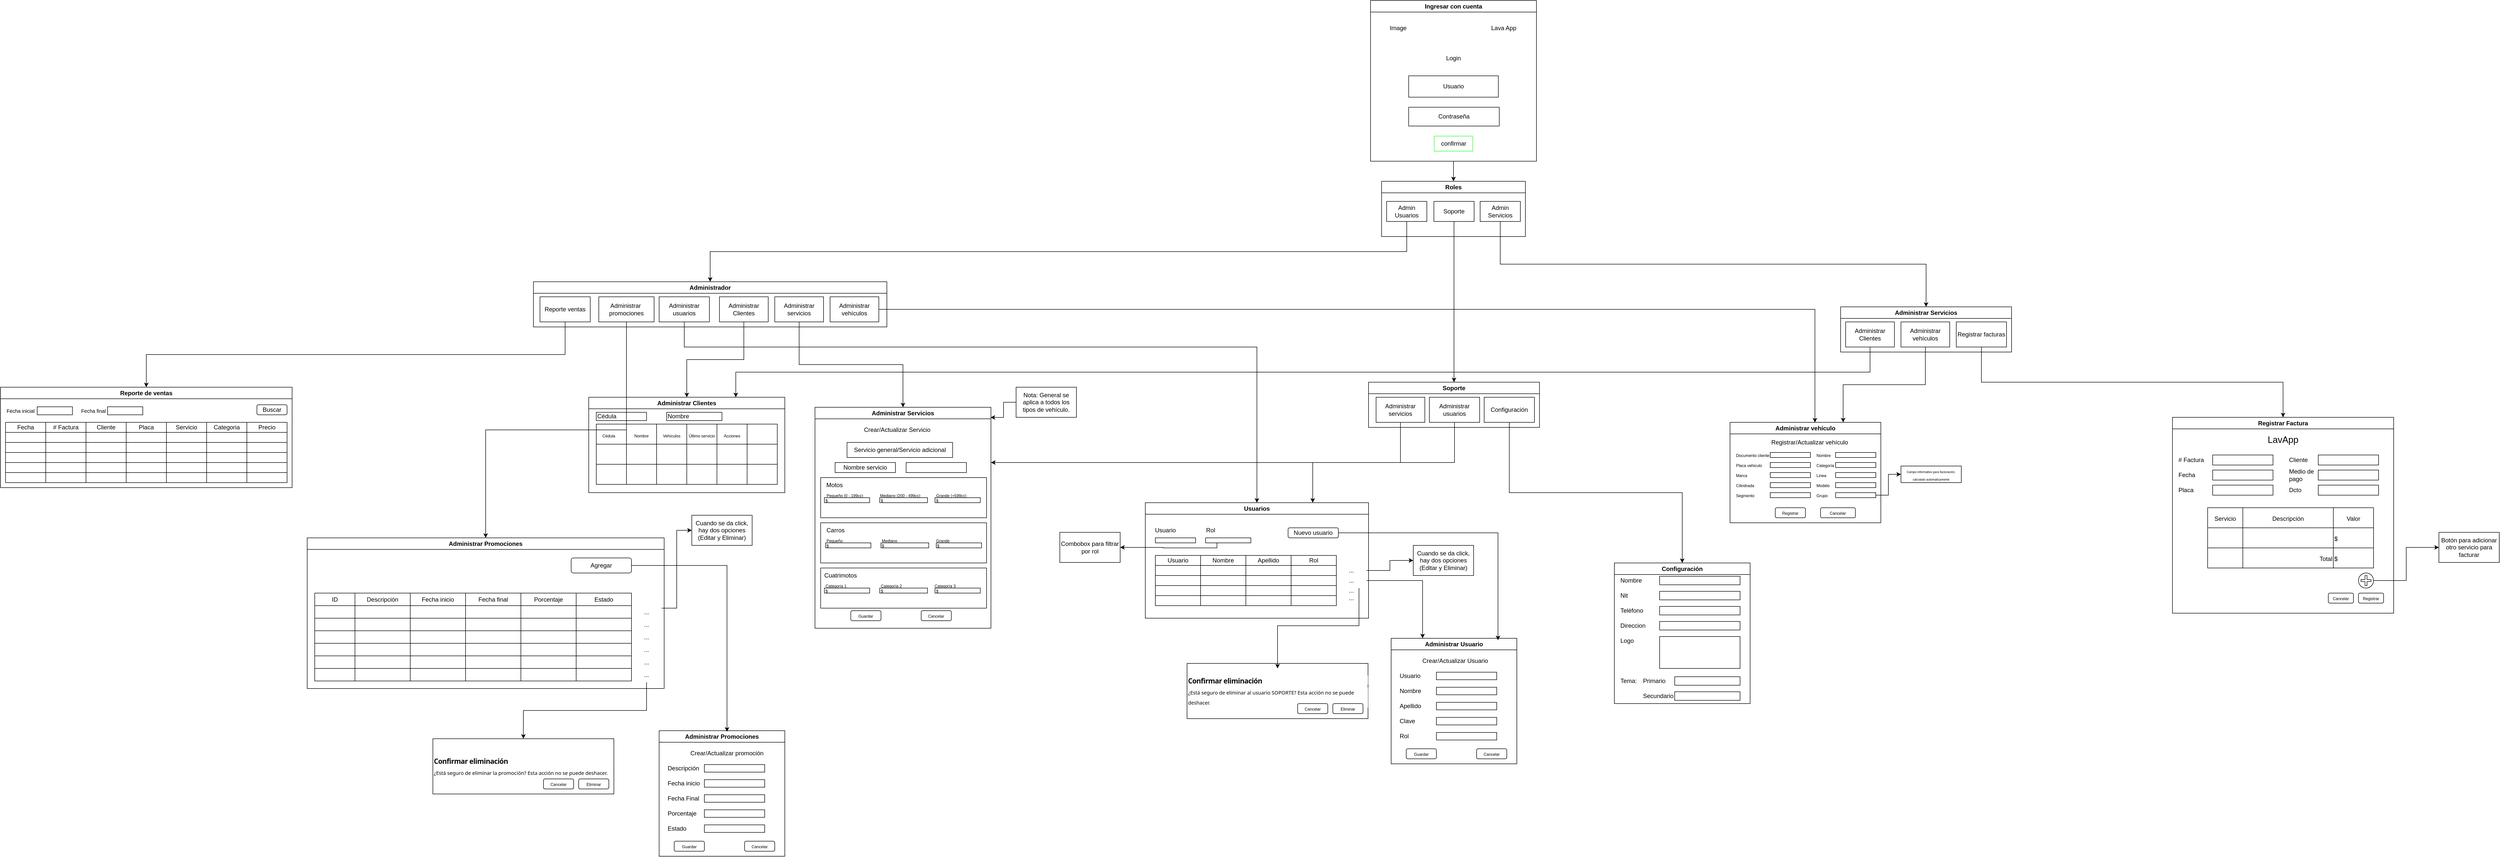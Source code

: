 <mxfile version="24.9.1">
  <diagram id="OWHlrNwi8HGNzOqkjrK_" name="Página-1">
    <mxGraphModel dx="3975" dy="343" grid="1" gridSize="10" guides="1" tooltips="1" connect="1" arrows="1" fold="1" page="1" pageScale="1" pageWidth="827" pageHeight="1169" math="0" shadow="0">
      <root>
        <mxCell id="0" />
        <mxCell id="1" parent="0" />
        <mxCell id="xYJi-IIA95aagHO1Hhje-16" style="edgeStyle=orthogonalEdgeStyle;rounded=0;orthogonalLoop=1;jettySize=auto;html=1;exitX=0.5;exitY=1;exitDx=0;exitDy=0;entryX=0.5;entryY=0;entryDx=0;entryDy=0;" parent="1" source="xYJi-IIA95aagHO1Hhje-7" target="xYJi-IIA95aagHO1Hhje-14" edge="1">
          <mxGeometry relative="1" as="geometry" />
        </mxCell>
        <mxCell id="xYJi-IIA95aagHO1Hhje-7" value="Ingresar con cuenta" style="swimlane;whiteSpace=wrap;html=1;startSize=23;" parent="1" vertex="1">
          <mxGeometry x="205" y="50" width="330" height="320" as="geometry" />
        </mxCell>
        <mxCell id="xYJi-IIA95aagHO1Hhje-8" value="Usuario" style="html=1;whiteSpace=wrap;" parent="xYJi-IIA95aagHO1Hhje-7" vertex="1">
          <mxGeometry x="75.82" y="150" width="178.37" height="42.5" as="geometry" />
        </mxCell>
        <mxCell id="xYJi-IIA95aagHO1Hhje-9" value="Contraseña" style="html=1;whiteSpace=wrap;" parent="xYJi-IIA95aagHO1Hhje-7" vertex="1">
          <mxGeometry x="75.82" y="212.5" width="180.24" height="37.5" as="geometry" />
        </mxCell>
        <mxCell id="xYJi-IIA95aagHO1Hhje-11" value="confirmar" style="html=1;whiteSpace=wrap;strokeColor=#33FF33;" parent="xYJi-IIA95aagHO1Hhje-7" vertex="1">
          <mxGeometry x="126.62" y="270" width="76.75" height="30" as="geometry" />
        </mxCell>
        <mxCell id="xYJi-IIA95aagHO1Hhje-204" value="Login" style="text;html=1;align=center;verticalAlign=middle;whiteSpace=wrap;rounded=0;" parent="xYJi-IIA95aagHO1Hhje-7" vertex="1">
          <mxGeometry x="135" y="100" width="60" height="30" as="geometry" />
        </mxCell>
        <mxCell id="xYJi-IIA95aagHO1Hhje-205" value="Lava App" style="text;html=1;align=center;verticalAlign=middle;whiteSpace=wrap;rounded=0;" parent="xYJi-IIA95aagHO1Hhje-7" vertex="1">
          <mxGeometry x="235" y="40" width="60" height="30" as="geometry" />
        </mxCell>
        <mxCell id="xYJi-IIA95aagHO1Hhje-206" value="Image" style="text;html=1;align=center;verticalAlign=middle;whiteSpace=wrap;rounded=0;" parent="xYJi-IIA95aagHO1Hhje-7" vertex="1">
          <mxGeometry x="25" y="40" width="60" height="30" as="geometry" />
        </mxCell>
        <mxCell id="xYJi-IIA95aagHO1Hhje-14" value="Roles" style="swimlane;whiteSpace=wrap;html=1;" parent="1" vertex="1">
          <mxGeometry x="227" y="410" width="286" height="110" as="geometry" />
        </mxCell>
        <mxCell id="xYJi-IIA95aagHO1Hhje-17" value="Admin Usuarios" style="rounded=0;whiteSpace=wrap;html=1;" parent="xYJi-IIA95aagHO1Hhje-14" vertex="1">
          <mxGeometry x="10" y="40" width="80" height="40" as="geometry" />
        </mxCell>
        <mxCell id="xYJi-IIA95aagHO1Hhje-19" value="Soporte" style="rounded=0;whiteSpace=wrap;html=1;" parent="xYJi-IIA95aagHO1Hhje-14" vertex="1">
          <mxGeometry x="104" y="40" width="80" height="40" as="geometry" />
        </mxCell>
        <mxCell id="xYJi-IIA95aagHO1Hhje-18" value="Admin Servicios" style="rounded=0;whiteSpace=wrap;html=1;" parent="xYJi-IIA95aagHO1Hhje-14" vertex="1">
          <mxGeometry x="196" y="40" width="80" height="40" as="geometry" />
        </mxCell>
        <mxCell id="xYJi-IIA95aagHO1Hhje-20" value="Administrador" style="swimlane;whiteSpace=wrap;html=1;" parent="1" vertex="1">
          <mxGeometry x="-1460" y="610" width="703" height="90" as="geometry" />
        </mxCell>
        <mxCell id="xYJi-IIA95aagHO1Hhje-22" value="Reporte ventas" style="rounded=0;whiteSpace=wrap;html=1;" parent="xYJi-IIA95aagHO1Hhje-20" vertex="1">
          <mxGeometry x="13" y="30" width="100" height="50" as="geometry" />
        </mxCell>
        <mxCell id="xYJi-IIA95aagHO1Hhje-27" value="Administrar Clientes" style="rounded=0;whiteSpace=wrap;html=1;" parent="xYJi-IIA95aagHO1Hhje-20" vertex="1">
          <mxGeometry x="370" y="30" width="97" height="50" as="geometry" />
        </mxCell>
        <mxCell id="xYJi-IIA95aagHO1Hhje-26" value="Administrar vehículos" style="rounded=0;whiteSpace=wrap;html=1;" parent="xYJi-IIA95aagHO1Hhje-20" vertex="1">
          <mxGeometry x="590" y="30" width="97" height="50" as="geometry" />
        </mxCell>
        <mxCell id="xYJi-IIA95aagHO1Hhje-23" value="Administrar servicios" style="rounded=0;whiteSpace=wrap;html=1;" parent="xYJi-IIA95aagHO1Hhje-20" vertex="1">
          <mxGeometry x="480" y="30" width="97" height="50" as="geometry" />
        </mxCell>
        <mxCell id="xYJi-IIA95aagHO1Hhje-24" value="Administrar&lt;div&gt;usuarios&lt;/div&gt;" style="rounded=0;whiteSpace=wrap;html=1;" parent="xYJi-IIA95aagHO1Hhje-20" vertex="1">
          <mxGeometry x="250" y="30" width="100" height="50" as="geometry" />
        </mxCell>
        <mxCell id="xYJi-IIA95aagHO1Hhje-25" value="Administrar&amp;nbsp;&lt;div&gt;promociones&lt;/div&gt;" style="rounded=0;whiteSpace=wrap;html=1;" parent="xYJi-IIA95aagHO1Hhje-20" vertex="1">
          <mxGeometry x="130" y="30" width="110" height="50" as="geometry" />
        </mxCell>
        <mxCell id="xYJi-IIA95aagHO1Hhje-21" style="edgeStyle=orthogonalEdgeStyle;rounded=0;orthogonalLoop=1;jettySize=auto;html=1;exitX=0.5;exitY=1;exitDx=0;exitDy=0;entryX=0.5;entryY=0;entryDx=0;entryDy=0;" parent="1" source="xYJi-IIA95aagHO1Hhje-17" target="xYJi-IIA95aagHO1Hhje-20" edge="1">
          <mxGeometry relative="1" as="geometry" />
        </mxCell>
        <mxCell id="xYJi-IIA95aagHO1Hhje-28" value="Administrar Servicios" style="swimlane;whiteSpace=wrap;html=1;" parent="1" vertex="1">
          <mxGeometry x="-900" y="860" width="350" height="440" as="geometry" />
        </mxCell>
        <mxCell id="xYJi-IIA95aagHO1Hhje-30" value="Servicio general/Servicio adicional" style="rounded=0;whiteSpace=wrap;html=1;" parent="xYJi-IIA95aagHO1Hhje-28" vertex="1">
          <mxGeometry x="63.75" y="70" width="210" height="30" as="geometry" />
        </mxCell>
        <mxCell id="xYJi-IIA95aagHO1Hhje-32" value="Nombre servicio" style="rounded=0;whiteSpace=wrap;html=1;" parent="xYJi-IIA95aagHO1Hhje-28" vertex="1">
          <mxGeometry x="40" y="110" width="120" height="20" as="geometry" />
        </mxCell>
        <mxCell id="xYJi-IIA95aagHO1Hhje-33" value="" style="rounded=0;whiteSpace=wrap;html=1;" parent="xYJi-IIA95aagHO1Hhje-28" vertex="1">
          <mxGeometry x="181.25" y="110" width="120" height="20" as="geometry" />
        </mxCell>
        <mxCell id="xYJi-IIA95aagHO1Hhje-39" value="" style="rounded=0;whiteSpace=wrap;html=1;" parent="xYJi-IIA95aagHO1Hhje-28" vertex="1">
          <mxGeometry x="11.25" y="140" width="330" height="80" as="geometry" />
        </mxCell>
        <mxCell id="xYJi-IIA95aagHO1Hhje-38" value="&lt;font style=&quot;font-size: 8px;&quot;&gt;Pequeño (0 - 199cc&lt;span style=&quot;background-color: initial;&quot;&gt;)&lt;/span&gt;&lt;/font&gt;" style="text;html=1;align=center;verticalAlign=middle;resizable=0;points=[];autosize=1;strokeColor=none;fillColor=none;" parent="xYJi-IIA95aagHO1Hhje-28" vertex="1">
          <mxGeometry x="8.75" y="160" width="100" height="30" as="geometry" />
        </mxCell>
        <mxCell id="xYJi-IIA95aagHO1Hhje-37" value="&lt;font style=&quot;font-size: 8px;&quot;&gt;$&lt;/font&gt;" style="rounded=0;whiteSpace=wrap;html=1;align=left;" parent="xYJi-IIA95aagHO1Hhje-28" vertex="1">
          <mxGeometry x="18.75" y="180" width="90" height="10" as="geometry" />
        </mxCell>
        <mxCell id="xYJi-IIA95aagHO1Hhje-40" value="Motos" style="text;html=1;align=center;verticalAlign=middle;whiteSpace=wrap;rounded=0;" parent="xYJi-IIA95aagHO1Hhje-28" vertex="1">
          <mxGeometry x="8.75" y="140" width="60" height="30" as="geometry" />
        </mxCell>
        <mxCell id="xYJi-IIA95aagHO1Hhje-42" value="&lt;font style=&quot;font-size: 8px;&quot;&gt;$&lt;/font&gt;" style="rounded=0;whiteSpace=wrap;html=1;align=left;" parent="xYJi-IIA95aagHO1Hhje-28" vertex="1">
          <mxGeometry x="128.75" y="180" width="95" height="10" as="geometry" />
        </mxCell>
        <mxCell id="xYJi-IIA95aagHO1Hhje-41" value="&lt;font style=&quot;font-size: 8px;&quot;&gt;Mediano (200 - 499cc&lt;span style=&quot;background-color: initial;&quot;&gt;)&lt;/span&gt;&lt;/font&gt;" style="text;html=1;align=center;verticalAlign=middle;resizable=0;points=[];autosize=1;strokeColor=none;fillColor=none;" parent="xYJi-IIA95aagHO1Hhje-28" vertex="1">
          <mxGeometry x="118.75" y="160" width="100" height="30" as="geometry" />
        </mxCell>
        <mxCell id="xYJi-IIA95aagHO1Hhje-44" value="&lt;font style=&quot;font-size: 8px;&quot;&gt;$&lt;/font&gt;" style="rounded=0;whiteSpace=wrap;html=1;align=left;" parent="xYJi-IIA95aagHO1Hhje-28" vertex="1">
          <mxGeometry x="238.75" y="180" width="90" height="10" as="geometry" />
        </mxCell>
        <mxCell id="xYJi-IIA95aagHO1Hhje-43" value="&lt;font style=&quot;font-size: 8px;&quot;&gt;Grande (+599cc&lt;span style=&quot;background-color: initial;&quot;&gt;)&lt;/span&gt;&lt;/font&gt;" style="text;html=1;align=left;verticalAlign=middle;resizable=0;points=[];autosize=1;strokeColor=none;fillColor=none;" parent="xYJi-IIA95aagHO1Hhje-28" vertex="1">
          <mxGeometry x="238.75" y="160" width="80" height="30" as="geometry" />
        </mxCell>
        <mxCell id="xYJi-IIA95aagHO1Hhje-53" value="" style="rounded=0;whiteSpace=wrap;html=1;" parent="xYJi-IIA95aagHO1Hhje-28" vertex="1">
          <mxGeometry x="11.25" y="230" width="330" height="80" as="geometry" />
        </mxCell>
        <mxCell id="xYJi-IIA95aagHO1Hhje-54" value="Carros" style="text;html=1;align=center;verticalAlign=middle;whiteSpace=wrap;rounded=0;" parent="xYJi-IIA95aagHO1Hhje-28" vertex="1">
          <mxGeometry x="11.25" y="230" width="60" height="30" as="geometry" />
        </mxCell>
        <mxCell id="xYJi-IIA95aagHO1Hhje-55" value="&lt;font style=&quot;font-size: 8px;&quot;&gt;Pequeño&lt;/font&gt;" style="text;html=1;align=left;verticalAlign=middle;resizable=0;points=[];autosize=1;strokeColor=none;fillColor=none;" parent="xYJi-IIA95aagHO1Hhje-28" vertex="1">
          <mxGeometry x="21.25" y="250" width="60" height="30" as="geometry" />
        </mxCell>
        <mxCell id="xYJi-IIA95aagHO1Hhje-56" value="&lt;font style=&quot;font-size: 8px;&quot;&gt;$&lt;/font&gt;" style="rounded=0;whiteSpace=wrap;html=1;align=left;" parent="xYJi-IIA95aagHO1Hhje-28" vertex="1">
          <mxGeometry x="21.25" y="270" width="90" height="10" as="geometry" />
        </mxCell>
        <mxCell id="xYJi-IIA95aagHO1Hhje-57" value="&lt;font style=&quot;font-size: 8px;&quot;&gt;$&lt;/font&gt;" style="rounded=0;whiteSpace=wrap;html=1;align=left;" parent="xYJi-IIA95aagHO1Hhje-28" vertex="1">
          <mxGeometry x="131.25" y="270" width="95" height="10" as="geometry" />
        </mxCell>
        <mxCell id="xYJi-IIA95aagHO1Hhje-58" value="&lt;font style=&quot;font-size: 8px;&quot;&gt;Mediano&lt;/font&gt;" style="text;html=1;align=left;verticalAlign=middle;resizable=0;points=[];autosize=1;strokeColor=none;fillColor=none;" parent="xYJi-IIA95aagHO1Hhje-28" vertex="1">
          <mxGeometry x="131.25" y="250" width="50" height="30" as="geometry" />
        </mxCell>
        <mxCell id="xYJi-IIA95aagHO1Hhje-59" value="&lt;font style=&quot;font-size: 8px;&quot;&gt;$&lt;/font&gt;" style="rounded=0;whiteSpace=wrap;html=1;align=left;" parent="xYJi-IIA95aagHO1Hhje-28" vertex="1">
          <mxGeometry x="241.25" y="270" width="90" height="10" as="geometry" />
        </mxCell>
        <mxCell id="xYJi-IIA95aagHO1Hhje-60" value="&lt;font style=&quot;font-size: 8px;&quot;&gt;Grande&lt;/font&gt;" style="text;html=1;align=left;verticalAlign=middle;resizable=0;points=[];autosize=1;strokeColor=none;fillColor=none;" parent="xYJi-IIA95aagHO1Hhje-28" vertex="1">
          <mxGeometry x="238.75" y="250" width="50" height="30" as="geometry" />
        </mxCell>
        <mxCell id="xYJi-IIA95aagHO1Hhje-61" value="" style="rounded=0;whiteSpace=wrap;html=1;" parent="xYJi-IIA95aagHO1Hhje-28" vertex="1">
          <mxGeometry x="11.25" y="320" width="330" height="80" as="geometry" />
        </mxCell>
        <mxCell id="xYJi-IIA95aagHO1Hhje-62" value="Cuatrimotos" style="text;html=1;align=center;verticalAlign=middle;whiteSpace=wrap;rounded=0;" parent="xYJi-IIA95aagHO1Hhje-28" vertex="1">
          <mxGeometry x="21.25" y="320" width="60" height="30" as="geometry" />
        </mxCell>
        <mxCell id="xYJi-IIA95aagHO1Hhje-63" value="&lt;font style=&quot;font-size: 8px;&quot;&gt;Categoría 1&lt;/font&gt;" style="text;html=1;align=left;verticalAlign=middle;resizable=0;points=[];autosize=1;strokeColor=none;fillColor=none;" parent="xYJi-IIA95aagHO1Hhje-28" vertex="1">
          <mxGeometry x="18.75" y="340" width="70" height="30" as="geometry" />
        </mxCell>
        <mxCell id="xYJi-IIA95aagHO1Hhje-64" value="&lt;font style=&quot;font-size: 8px;&quot;&gt;$&lt;/font&gt;" style="rounded=0;whiteSpace=wrap;html=1;align=left;" parent="xYJi-IIA95aagHO1Hhje-28" vertex="1">
          <mxGeometry x="18.75" y="360" width="90" height="10" as="geometry" />
        </mxCell>
        <mxCell id="xYJi-IIA95aagHO1Hhje-65" value="&lt;font style=&quot;font-size: 8px;&quot;&gt;$&lt;/font&gt;" style="rounded=0;whiteSpace=wrap;html=1;align=left;" parent="xYJi-IIA95aagHO1Hhje-28" vertex="1">
          <mxGeometry x="128.75" y="360" width="95" height="10" as="geometry" />
        </mxCell>
        <mxCell id="xYJi-IIA95aagHO1Hhje-66" value="&lt;span style=&quot;font-size: 8px;&quot;&gt;Categoría 2&lt;/span&gt;" style="text;html=1;align=left;verticalAlign=middle;resizable=0;points=[];autosize=1;strokeColor=none;fillColor=none;" parent="xYJi-IIA95aagHO1Hhje-28" vertex="1">
          <mxGeometry x="128.75" y="340" width="70" height="30" as="geometry" />
        </mxCell>
        <mxCell id="xYJi-IIA95aagHO1Hhje-67" value="&lt;font style=&quot;font-size: 8px;&quot;&gt;$&lt;/font&gt;" style="rounded=0;whiteSpace=wrap;html=1;align=left;" parent="xYJi-IIA95aagHO1Hhje-28" vertex="1">
          <mxGeometry x="238.75" y="360" width="90" height="10" as="geometry" />
        </mxCell>
        <mxCell id="xYJi-IIA95aagHO1Hhje-68" value="&lt;font style=&quot;font-size: 8px;&quot;&gt;Categoría 3&lt;/font&gt;" style="text;html=1;align=left;verticalAlign=middle;resizable=0;points=[];autosize=1;strokeColor=none;fillColor=none;" parent="xYJi-IIA95aagHO1Hhje-28" vertex="1">
          <mxGeometry x="236.25" y="340" width="70" height="30" as="geometry" />
        </mxCell>
        <mxCell id="xYJi-IIA95aagHO1Hhje-69" value="Crear/Actualizar Servicio" style="text;html=1;align=center;verticalAlign=middle;whiteSpace=wrap;rounded=0;" parent="xYJi-IIA95aagHO1Hhje-28" vertex="1">
          <mxGeometry x="94.38" y="30" width="138.75" height="30" as="geometry" />
        </mxCell>
        <mxCell id="xYJi-IIA95aagHO1Hhje-70" value="&lt;font style=&quot;font-size: 8px;&quot;&gt;Guardar&lt;/font&gt;" style="rounded=1;whiteSpace=wrap;html=1;" parent="xYJi-IIA95aagHO1Hhje-28" vertex="1">
          <mxGeometry x="71.25" y="405" width="60" height="20" as="geometry" />
        </mxCell>
        <mxCell id="7Cj-yzWRVHO1xnbrOYSq-48" value="&lt;font style=&quot;font-size: 8px;&quot;&gt;Cancelar&lt;/font&gt;" style="rounded=1;whiteSpace=wrap;html=1;" parent="xYJi-IIA95aagHO1Hhje-28" vertex="1">
          <mxGeometry x="211.25" y="405" width="60" height="20" as="geometry" />
        </mxCell>
        <mxCell id="xYJi-IIA95aagHO1Hhje-29" style="edgeStyle=orthogonalEdgeStyle;rounded=0;orthogonalLoop=1;jettySize=auto;html=1;exitX=0.5;exitY=1;exitDx=0;exitDy=0;" parent="1" source="xYJi-IIA95aagHO1Hhje-23" target="xYJi-IIA95aagHO1Hhje-28" edge="1">
          <mxGeometry relative="1" as="geometry" />
        </mxCell>
        <mxCell id="xYJi-IIA95aagHO1Hhje-35" value="Nota: General se aplica a todos los tipos de vehículo." style="rounded=0;whiteSpace=wrap;html=1;" parent="1" vertex="1">
          <mxGeometry x="-500" y="820" width="120" height="60" as="geometry" />
        </mxCell>
        <mxCell id="xYJi-IIA95aagHO1Hhje-36" style="edgeStyle=orthogonalEdgeStyle;rounded=0;orthogonalLoop=1;jettySize=auto;html=1;exitX=0;exitY=0.5;exitDx=0;exitDy=0;entryX=0.998;entryY=0.046;entryDx=0;entryDy=0;entryPerimeter=0;" parent="1" source="xYJi-IIA95aagHO1Hhje-35" target="xYJi-IIA95aagHO1Hhje-28" edge="1">
          <mxGeometry relative="1" as="geometry" />
        </mxCell>
        <mxCell id="xYJi-IIA95aagHO1Hhje-103" value="Administrar vehículo" style="swimlane;whiteSpace=wrap;html=1;" parent="1" vertex="1">
          <mxGeometry x="920" y="890" width="300" height="200" as="geometry" />
        </mxCell>
        <mxCell id="xYJi-IIA95aagHO1Hhje-104" value="Registrar/Actualizar vehículo" style="text;html=1;align=center;verticalAlign=middle;whiteSpace=wrap;rounded=0;" parent="xYJi-IIA95aagHO1Hhje-103" vertex="1">
          <mxGeometry x="70" y="25" width="177" height="30" as="geometry" />
        </mxCell>
        <mxCell id="xYJi-IIA95aagHO1Hhje-114" value="&lt;font style=&quot;font-size: 8px;&quot;&gt;Placa vehiculo&lt;/font&gt;" style="text;html=1;align=left;verticalAlign=middle;whiteSpace=wrap;rounded=0;" parent="xYJi-IIA95aagHO1Hhje-103" vertex="1">
          <mxGeometry x="10" y="75" width="60" height="20" as="geometry" />
        </mxCell>
        <mxCell id="xYJi-IIA95aagHO1Hhje-105" value="&lt;font style=&quot;font-size: 8px;&quot;&gt;Documento cliente&lt;/font&gt;" style="text;html=1;align=left;verticalAlign=middle;whiteSpace=wrap;rounded=0;" parent="xYJi-IIA95aagHO1Hhje-103" vertex="1">
          <mxGeometry x="10" y="55" width="70" height="20" as="geometry" />
        </mxCell>
        <mxCell id="xYJi-IIA95aagHO1Hhje-113" value="&lt;font style=&quot;font-size: 8px;&quot;&gt;Marca&lt;/font&gt;" style="text;html=1;align=left;verticalAlign=middle;whiteSpace=wrap;rounded=0;" parent="xYJi-IIA95aagHO1Hhje-103" vertex="1">
          <mxGeometry x="10" y="95" width="60" height="20" as="geometry" />
        </mxCell>
        <mxCell id="xYJi-IIA95aagHO1Hhje-112" value="&lt;font style=&quot;font-size: 8px;&quot;&gt;Cilindrada&lt;/font&gt;" style="text;html=1;align=left;verticalAlign=middle;whiteSpace=wrap;rounded=0;" parent="xYJi-IIA95aagHO1Hhje-103" vertex="1">
          <mxGeometry x="10" y="115" width="60" height="20" as="geometry" />
        </mxCell>
        <mxCell id="xYJi-IIA95aagHO1Hhje-111" value="&lt;font style=&quot;font-size: 8px;&quot;&gt;Segmento&lt;/font&gt;" style="text;html=1;align=left;verticalAlign=middle;whiteSpace=wrap;rounded=0;" parent="xYJi-IIA95aagHO1Hhje-103" vertex="1">
          <mxGeometry x="10" y="135" width="60" height="20" as="geometry" />
        </mxCell>
        <mxCell id="xYJi-IIA95aagHO1Hhje-110" value="&lt;font style=&quot;font-size: 8px;&quot;&gt;Nombre&lt;/font&gt;" style="text;html=1;align=left;verticalAlign=middle;whiteSpace=wrap;rounded=0;" parent="xYJi-IIA95aagHO1Hhje-103" vertex="1">
          <mxGeometry x="170" y="55" width="60" height="20" as="geometry" />
        </mxCell>
        <mxCell id="xYJi-IIA95aagHO1Hhje-109" value="&lt;font style=&quot;font-size: 8px;&quot;&gt;Categoría&lt;/font&gt;" style="text;html=1;align=left;verticalAlign=middle;whiteSpace=wrap;rounded=0;" parent="xYJi-IIA95aagHO1Hhje-103" vertex="1">
          <mxGeometry x="170" y="75" width="60" height="20" as="geometry" />
        </mxCell>
        <mxCell id="xYJi-IIA95aagHO1Hhje-108" value="&lt;font style=&quot;font-size: 8px;&quot;&gt;Linea&lt;/font&gt;" style="text;html=1;align=left;verticalAlign=middle;whiteSpace=wrap;rounded=0;" parent="xYJi-IIA95aagHO1Hhje-103" vertex="1">
          <mxGeometry x="170" y="92.5" width="60" height="25" as="geometry" />
        </mxCell>
        <mxCell id="xYJi-IIA95aagHO1Hhje-107" value="&lt;font style=&quot;font-size: 8px;&quot;&gt;Modelo&lt;/font&gt;" style="text;html=1;align=left;verticalAlign=middle;whiteSpace=wrap;rounded=0;" parent="xYJi-IIA95aagHO1Hhje-103" vertex="1">
          <mxGeometry x="170" y="112.5" width="60" height="25" as="geometry" />
        </mxCell>
        <mxCell id="xYJi-IIA95aagHO1Hhje-106" value="&lt;font style=&quot;font-size: 8px;&quot;&gt;Grupo&lt;/font&gt;" style="text;html=1;align=left;verticalAlign=middle;whiteSpace=wrap;rounded=0;" parent="xYJi-IIA95aagHO1Hhje-103" vertex="1">
          <mxGeometry x="170" y="132.5" width="60" height="25" as="geometry" />
        </mxCell>
        <mxCell id="xYJi-IIA95aagHO1Hhje-115" value="&lt;font style=&quot;font-size: 8px;&quot;&gt;Registrar&lt;/font&gt;" style="rounded=1;whiteSpace=wrap;html=1;" parent="xYJi-IIA95aagHO1Hhje-103" vertex="1">
          <mxGeometry x="90" y="170" width="60" height="20" as="geometry" />
        </mxCell>
        <mxCell id="xYJi-IIA95aagHO1Hhje-116" value="&lt;font style=&quot;font-size: 8px;&quot;&gt;Cancelar&lt;/font&gt;" style="rounded=1;whiteSpace=wrap;html=1;" parent="xYJi-IIA95aagHO1Hhje-103" vertex="1">
          <mxGeometry x="180" y="170" width="69.37" height="20" as="geometry" />
        </mxCell>
        <mxCell id="xYJi-IIA95aagHO1Hhje-117" value="" style="rounded=0;whiteSpace=wrap;html=1;" parent="xYJi-IIA95aagHO1Hhje-103" vertex="1">
          <mxGeometry x="80" y="60" width="80" height="10" as="geometry" />
        </mxCell>
        <mxCell id="xYJi-IIA95aagHO1Hhje-120" value="" style="rounded=0;whiteSpace=wrap;html=1;" parent="xYJi-IIA95aagHO1Hhje-103" vertex="1">
          <mxGeometry x="80" y="120" width="80" height="10" as="geometry" />
        </mxCell>
        <mxCell id="xYJi-IIA95aagHO1Hhje-119" value="" style="rounded=0;whiteSpace=wrap;html=1;" parent="xYJi-IIA95aagHO1Hhje-103" vertex="1">
          <mxGeometry x="80" y="100" width="80" height="10" as="geometry" />
        </mxCell>
        <mxCell id="xYJi-IIA95aagHO1Hhje-118" value="" style="rounded=0;whiteSpace=wrap;html=1;" parent="xYJi-IIA95aagHO1Hhje-103" vertex="1">
          <mxGeometry x="80" y="80" width="80" height="10" as="geometry" />
        </mxCell>
        <mxCell id="xYJi-IIA95aagHO1Hhje-124" value="" style="rounded=0;whiteSpace=wrap;html=1;" parent="xYJi-IIA95aagHO1Hhje-103" vertex="1">
          <mxGeometry x="210" y="140" width="80" height="10" as="geometry" />
        </mxCell>
        <mxCell id="xYJi-IIA95aagHO1Hhje-123" value="" style="rounded=0;whiteSpace=wrap;html=1;" parent="xYJi-IIA95aagHO1Hhje-103" vertex="1">
          <mxGeometry x="210" y="120" width="80" height="10" as="geometry" />
        </mxCell>
        <mxCell id="xYJi-IIA95aagHO1Hhje-122" value="" style="rounded=0;whiteSpace=wrap;html=1;" parent="xYJi-IIA95aagHO1Hhje-103" vertex="1">
          <mxGeometry x="210" y="100" width="80" height="10" as="geometry" />
        </mxCell>
        <mxCell id="xYJi-IIA95aagHO1Hhje-121" value="" style="rounded=0;whiteSpace=wrap;html=1;" parent="xYJi-IIA95aagHO1Hhje-103" vertex="1">
          <mxGeometry x="210" y="60" width="80" height="10" as="geometry" />
        </mxCell>
        <mxCell id="xYJi-IIA95aagHO1Hhje-125" value="" style="rounded=0;whiteSpace=wrap;html=1;" parent="xYJi-IIA95aagHO1Hhje-103" vertex="1">
          <mxGeometry x="80" y="140" width="80" height="10" as="geometry" />
        </mxCell>
        <mxCell id="xYJi-IIA95aagHO1Hhje-126" value="" style="rounded=0;whiteSpace=wrap;html=1;" parent="xYJi-IIA95aagHO1Hhje-103" vertex="1">
          <mxGeometry x="210" y="80" width="80" height="10" as="geometry" />
        </mxCell>
        <mxCell id="xYJi-IIA95aagHO1Hhje-130" value="&lt;span style=&quot;font-size: 6px; text-align: left;&quot;&gt;Campo informativo para facturación, calculado automaticamente&lt;/span&gt;" style="rounded=0;whiteSpace=wrap;html=1;" parent="1" vertex="1">
          <mxGeometry x="1260" y="977" width="120" height="33" as="geometry" />
        </mxCell>
        <mxCell id="xYJi-IIA95aagHO1Hhje-131" style="edgeStyle=orthogonalEdgeStyle;rounded=0;orthogonalLoop=1;jettySize=auto;html=1;exitX=1;exitY=0.5;exitDx=0;exitDy=0;entryX=0;entryY=0.5;entryDx=0;entryDy=0;" parent="1" source="xYJi-IIA95aagHO1Hhje-124" target="xYJi-IIA95aagHO1Hhje-130" edge="1">
          <mxGeometry relative="1" as="geometry" />
        </mxCell>
        <mxCell id="xYJi-IIA95aagHO1Hhje-132" style="edgeStyle=orthogonalEdgeStyle;rounded=0;orthogonalLoop=1;jettySize=auto;html=1;exitX=1;exitY=0.5;exitDx=0;exitDy=0;entryX=0.563;entryY=0.001;entryDx=0;entryDy=0;entryPerimeter=0;" parent="1" source="xYJi-IIA95aagHO1Hhje-26" target="xYJi-IIA95aagHO1Hhje-103" edge="1">
          <mxGeometry relative="1" as="geometry" />
        </mxCell>
        <mxCell id="xYJi-IIA95aagHO1Hhje-133" value="Administrar Clientes" style="swimlane;whiteSpace=wrap;html=1;" parent="1" vertex="1">
          <mxGeometry x="-1350" y="840" width="390" height="190" as="geometry" />
        </mxCell>
        <mxCell id="xYJi-IIA95aagHO1Hhje-135" value="&lt;font style=&quot;font-size: 12px;&quot;&gt;Cédula&amp;nbsp;&lt;/font&gt;" style="rounded=0;whiteSpace=wrap;html=1;align=left;" parent="xYJi-IIA95aagHO1Hhje-133" vertex="1">
          <mxGeometry x="15" y="30" width="100" height="16.5" as="geometry" />
        </mxCell>
        <mxCell id="xYJi-IIA95aagHO1Hhje-136" value="&lt;font style=&quot;font-size: 12px;&quot;&gt;Nombre&lt;/font&gt;" style="rounded=0;whiteSpace=wrap;html=1;align=left;" parent="xYJi-IIA95aagHO1Hhje-133" vertex="1">
          <mxGeometry x="155" y="30" width="110" height="16.5" as="geometry" />
        </mxCell>
        <mxCell id="xYJi-IIA95aagHO1Hhje-163" value="" style="shape=table;startSize=0;container=1;collapsible=0;childLayout=tableLayout;fontSize=16;" parent="xYJi-IIA95aagHO1Hhje-133" vertex="1">
          <mxGeometry x="15" y="53.5" width="180" height="120" as="geometry" />
        </mxCell>
        <mxCell id="xYJi-IIA95aagHO1Hhje-164" value="" style="shape=tableRow;horizontal=0;startSize=0;swimlaneHead=0;swimlaneBody=0;strokeColor=inherit;top=0;left=0;bottom=0;right=0;collapsible=0;dropTarget=0;fillColor=none;points=[[0,0.5],[1,0.5]];portConstraint=eastwest;fontSize=16;" parent="xYJi-IIA95aagHO1Hhje-163" vertex="1">
          <mxGeometry width="180" height="40" as="geometry" />
        </mxCell>
        <mxCell id="xYJi-IIA95aagHO1Hhje-165" value="&lt;font style=&quot;font-size: 8px;&quot;&gt;Cédula&lt;span style=&quot;white-space: pre;&quot;&gt;&#x9;&lt;/span&gt;&lt;/font&gt;" style="shape=partialRectangle;html=1;whiteSpace=wrap;connectable=0;strokeColor=inherit;overflow=hidden;fillColor=none;top=0;left=0;bottom=0;right=0;pointerEvents=1;fontSize=16;" parent="xYJi-IIA95aagHO1Hhje-164" vertex="1">
          <mxGeometry width="60" height="40" as="geometry">
            <mxRectangle width="60" height="40" as="alternateBounds" />
          </mxGeometry>
        </mxCell>
        <mxCell id="xYJi-IIA95aagHO1Hhje-166" value="&lt;font style=&quot;font-size: 8px;&quot;&gt;Nombre&lt;/font&gt;" style="shape=partialRectangle;html=1;whiteSpace=wrap;connectable=0;strokeColor=inherit;overflow=hidden;fillColor=none;top=0;left=0;bottom=0;right=0;pointerEvents=1;fontSize=16;" parent="xYJi-IIA95aagHO1Hhje-164" vertex="1">
          <mxGeometry x="60" width="60" height="40" as="geometry">
            <mxRectangle width="60" height="40" as="alternateBounds" />
          </mxGeometry>
        </mxCell>
        <mxCell id="xYJi-IIA95aagHO1Hhje-167" value="&lt;font style=&quot;font-size: 8px;&quot;&gt;Vehículos&lt;/font&gt;" style="shape=partialRectangle;html=1;whiteSpace=wrap;connectable=0;strokeColor=inherit;overflow=hidden;fillColor=none;top=0;left=0;bottom=0;right=0;pointerEvents=1;fontSize=16;" parent="xYJi-IIA95aagHO1Hhje-164" vertex="1">
          <mxGeometry x="120" width="60" height="40" as="geometry">
            <mxRectangle width="60" height="40" as="alternateBounds" />
          </mxGeometry>
        </mxCell>
        <mxCell id="xYJi-IIA95aagHO1Hhje-168" value="" style="shape=tableRow;horizontal=0;startSize=0;swimlaneHead=0;swimlaneBody=0;strokeColor=inherit;top=0;left=0;bottom=0;right=0;collapsible=0;dropTarget=0;fillColor=none;points=[[0,0.5],[1,0.5]];portConstraint=eastwest;fontSize=16;" parent="xYJi-IIA95aagHO1Hhje-163" vertex="1">
          <mxGeometry y="40" width="180" height="40" as="geometry" />
        </mxCell>
        <mxCell id="xYJi-IIA95aagHO1Hhje-169" value="" style="shape=partialRectangle;html=1;whiteSpace=wrap;connectable=0;strokeColor=inherit;overflow=hidden;fillColor=none;top=0;left=0;bottom=0;right=0;pointerEvents=1;fontSize=16;" parent="xYJi-IIA95aagHO1Hhje-168" vertex="1">
          <mxGeometry width="60" height="40" as="geometry">
            <mxRectangle width="60" height="40" as="alternateBounds" />
          </mxGeometry>
        </mxCell>
        <mxCell id="xYJi-IIA95aagHO1Hhje-170" value="" style="shape=partialRectangle;html=1;whiteSpace=wrap;connectable=0;strokeColor=inherit;overflow=hidden;fillColor=none;top=0;left=0;bottom=0;right=0;pointerEvents=1;fontSize=16;" parent="xYJi-IIA95aagHO1Hhje-168" vertex="1">
          <mxGeometry x="60" width="60" height="40" as="geometry">
            <mxRectangle width="60" height="40" as="alternateBounds" />
          </mxGeometry>
        </mxCell>
        <mxCell id="xYJi-IIA95aagHO1Hhje-171" value="" style="shape=partialRectangle;html=1;whiteSpace=wrap;connectable=0;strokeColor=inherit;overflow=hidden;fillColor=none;top=0;left=0;bottom=0;right=0;pointerEvents=1;fontSize=16;" parent="xYJi-IIA95aagHO1Hhje-168" vertex="1">
          <mxGeometry x="120" width="60" height="40" as="geometry">
            <mxRectangle width="60" height="40" as="alternateBounds" />
          </mxGeometry>
        </mxCell>
        <mxCell id="xYJi-IIA95aagHO1Hhje-172" value="" style="shape=tableRow;horizontal=0;startSize=0;swimlaneHead=0;swimlaneBody=0;strokeColor=inherit;top=0;left=0;bottom=0;right=0;collapsible=0;dropTarget=0;fillColor=none;points=[[0,0.5],[1,0.5]];portConstraint=eastwest;fontSize=16;" parent="xYJi-IIA95aagHO1Hhje-163" vertex="1">
          <mxGeometry y="80" width="180" height="40" as="geometry" />
        </mxCell>
        <mxCell id="xYJi-IIA95aagHO1Hhje-173" value="" style="shape=partialRectangle;html=1;whiteSpace=wrap;connectable=0;strokeColor=inherit;overflow=hidden;fillColor=none;top=0;left=0;bottom=0;right=0;pointerEvents=1;fontSize=16;" parent="xYJi-IIA95aagHO1Hhje-172" vertex="1">
          <mxGeometry width="60" height="40" as="geometry">
            <mxRectangle width="60" height="40" as="alternateBounds" />
          </mxGeometry>
        </mxCell>
        <mxCell id="xYJi-IIA95aagHO1Hhje-174" value="" style="shape=partialRectangle;html=1;whiteSpace=wrap;connectable=0;strokeColor=inherit;overflow=hidden;fillColor=none;top=0;left=0;bottom=0;right=0;pointerEvents=1;fontSize=16;" parent="xYJi-IIA95aagHO1Hhje-172" vertex="1">
          <mxGeometry x="60" width="60" height="40" as="geometry">
            <mxRectangle width="60" height="40" as="alternateBounds" />
          </mxGeometry>
        </mxCell>
        <mxCell id="xYJi-IIA95aagHO1Hhje-175" value="" style="shape=partialRectangle;html=1;whiteSpace=wrap;connectable=0;strokeColor=inherit;overflow=hidden;fillColor=none;top=0;left=0;bottom=0;right=0;pointerEvents=1;fontSize=16;" parent="xYJi-IIA95aagHO1Hhje-172" vertex="1">
          <mxGeometry x="120" width="60" height="40" as="geometry">
            <mxRectangle width="60" height="40" as="alternateBounds" />
          </mxGeometry>
        </mxCell>
        <mxCell id="xYJi-IIA95aagHO1Hhje-177" value="" style="shape=table;startSize=0;container=1;collapsible=0;childLayout=tableLayout;fontSize=16;" parent="xYJi-IIA95aagHO1Hhje-133" vertex="1">
          <mxGeometry x="195" y="53.5" width="180" height="120" as="geometry" />
        </mxCell>
        <mxCell id="xYJi-IIA95aagHO1Hhje-178" value="" style="shape=tableRow;horizontal=0;startSize=0;swimlaneHead=0;swimlaneBody=0;strokeColor=inherit;top=0;left=0;bottom=0;right=0;collapsible=0;dropTarget=0;fillColor=none;points=[[0,0.5],[1,0.5]];portConstraint=eastwest;fontSize=16;" parent="xYJi-IIA95aagHO1Hhje-177" vertex="1">
          <mxGeometry width="180" height="40" as="geometry" />
        </mxCell>
        <mxCell id="xYJi-IIA95aagHO1Hhje-179" value="&lt;font style=&quot;font-size: 8px;&quot;&gt;Último servicio&lt;/font&gt;" style="shape=partialRectangle;html=1;whiteSpace=wrap;connectable=0;strokeColor=inherit;overflow=hidden;fillColor=none;top=0;left=0;bottom=0;right=0;pointerEvents=1;fontSize=16;" parent="xYJi-IIA95aagHO1Hhje-178" vertex="1">
          <mxGeometry width="60" height="40" as="geometry">
            <mxRectangle width="60" height="40" as="alternateBounds" />
          </mxGeometry>
        </mxCell>
        <mxCell id="xYJi-IIA95aagHO1Hhje-180" value="&lt;font style=&quot;font-size: 8px;&quot;&gt;Acciones&lt;/font&gt;" style="shape=partialRectangle;html=1;whiteSpace=wrap;connectable=0;strokeColor=inherit;overflow=hidden;fillColor=none;top=0;left=0;bottom=0;right=0;pointerEvents=1;fontSize=16;" parent="xYJi-IIA95aagHO1Hhje-178" vertex="1">
          <mxGeometry x="60" width="60" height="40" as="geometry">
            <mxRectangle width="60" height="40" as="alternateBounds" />
          </mxGeometry>
        </mxCell>
        <mxCell id="xYJi-IIA95aagHO1Hhje-181" value="" style="shape=partialRectangle;html=1;whiteSpace=wrap;connectable=0;strokeColor=inherit;overflow=hidden;fillColor=none;top=0;left=0;bottom=0;right=0;pointerEvents=1;fontSize=16;" parent="xYJi-IIA95aagHO1Hhje-178" vertex="1">
          <mxGeometry x="120" width="60" height="40" as="geometry">
            <mxRectangle width="60" height="40" as="alternateBounds" />
          </mxGeometry>
        </mxCell>
        <mxCell id="xYJi-IIA95aagHO1Hhje-182" value="" style="shape=tableRow;horizontal=0;startSize=0;swimlaneHead=0;swimlaneBody=0;strokeColor=inherit;top=0;left=0;bottom=0;right=0;collapsible=0;dropTarget=0;fillColor=none;points=[[0,0.5],[1,0.5]];portConstraint=eastwest;fontSize=16;" parent="xYJi-IIA95aagHO1Hhje-177" vertex="1">
          <mxGeometry y="40" width="180" height="40" as="geometry" />
        </mxCell>
        <mxCell id="xYJi-IIA95aagHO1Hhje-183" value="" style="shape=partialRectangle;html=1;whiteSpace=wrap;connectable=0;strokeColor=inherit;overflow=hidden;fillColor=none;top=0;left=0;bottom=0;right=0;pointerEvents=1;fontSize=16;" parent="xYJi-IIA95aagHO1Hhje-182" vertex="1">
          <mxGeometry width="60" height="40" as="geometry">
            <mxRectangle width="60" height="40" as="alternateBounds" />
          </mxGeometry>
        </mxCell>
        <mxCell id="xYJi-IIA95aagHO1Hhje-184" value="" style="shape=partialRectangle;html=1;whiteSpace=wrap;connectable=0;strokeColor=inherit;overflow=hidden;fillColor=none;top=0;left=0;bottom=0;right=0;pointerEvents=1;fontSize=16;" parent="xYJi-IIA95aagHO1Hhje-182" vertex="1">
          <mxGeometry x="60" width="60" height="40" as="geometry">
            <mxRectangle width="60" height="40" as="alternateBounds" />
          </mxGeometry>
        </mxCell>
        <mxCell id="xYJi-IIA95aagHO1Hhje-185" value="" style="shape=partialRectangle;html=1;whiteSpace=wrap;connectable=0;strokeColor=inherit;overflow=hidden;fillColor=none;top=0;left=0;bottom=0;right=0;pointerEvents=1;fontSize=16;" parent="xYJi-IIA95aagHO1Hhje-182" vertex="1">
          <mxGeometry x="120" width="60" height="40" as="geometry">
            <mxRectangle width="60" height="40" as="alternateBounds" />
          </mxGeometry>
        </mxCell>
        <mxCell id="xYJi-IIA95aagHO1Hhje-186" value="" style="shape=tableRow;horizontal=0;startSize=0;swimlaneHead=0;swimlaneBody=0;strokeColor=inherit;top=0;left=0;bottom=0;right=0;collapsible=0;dropTarget=0;fillColor=none;points=[[0,0.5],[1,0.5]];portConstraint=eastwest;fontSize=16;" parent="xYJi-IIA95aagHO1Hhje-177" vertex="1">
          <mxGeometry y="80" width="180" height="40" as="geometry" />
        </mxCell>
        <mxCell id="xYJi-IIA95aagHO1Hhje-187" value="" style="shape=partialRectangle;html=1;whiteSpace=wrap;connectable=0;strokeColor=inherit;overflow=hidden;fillColor=none;top=0;left=0;bottom=0;right=0;pointerEvents=1;fontSize=16;" parent="xYJi-IIA95aagHO1Hhje-186" vertex="1">
          <mxGeometry width="60" height="40" as="geometry">
            <mxRectangle width="60" height="40" as="alternateBounds" />
          </mxGeometry>
        </mxCell>
        <mxCell id="xYJi-IIA95aagHO1Hhje-188" value="" style="shape=partialRectangle;html=1;whiteSpace=wrap;connectable=0;strokeColor=inherit;overflow=hidden;fillColor=none;top=0;left=0;bottom=0;right=0;pointerEvents=1;fontSize=16;" parent="xYJi-IIA95aagHO1Hhje-186" vertex="1">
          <mxGeometry x="60" width="60" height="40" as="geometry">
            <mxRectangle width="60" height="40" as="alternateBounds" />
          </mxGeometry>
        </mxCell>
        <mxCell id="xYJi-IIA95aagHO1Hhje-189" value="" style="shape=partialRectangle;html=1;whiteSpace=wrap;connectable=0;strokeColor=inherit;overflow=hidden;fillColor=none;top=0;left=0;bottom=0;right=0;pointerEvents=1;fontSize=16;" parent="xYJi-IIA95aagHO1Hhje-186" vertex="1">
          <mxGeometry x="120" width="60" height="40" as="geometry">
            <mxRectangle width="60" height="40" as="alternateBounds" />
          </mxGeometry>
        </mxCell>
        <mxCell id="xYJi-IIA95aagHO1Hhje-190" style="edgeStyle=orthogonalEdgeStyle;rounded=0;orthogonalLoop=1;jettySize=auto;html=1;exitX=0.5;exitY=1;exitDx=0;exitDy=0;" parent="1" source="xYJi-IIA95aagHO1Hhje-27" target="xYJi-IIA95aagHO1Hhje-133" edge="1">
          <mxGeometry relative="1" as="geometry" />
        </mxCell>
        <mxCell id="xYJi-IIA95aagHO1Hhje-192" value="Administrar Servicios" style="swimlane;whiteSpace=wrap;html=1;" parent="1" vertex="1">
          <mxGeometry x="1140" y="660" width="340" height="90" as="geometry" />
        </mxCell>
        <mxCell id="xYJi-IIA95aagHO1Hhje-194" value="Administrar Clientes" style="rounded=0;whiteSpace=wrap;html=1;" parent="xYJi-IIA95aagHO1Hhje-192" vertex="1">
          <mxGeometry x="10" y="30" width="97" height="50" as="geometry" />
        </mxCell>
        <mxCell id="xYJi-IIA95aagHO1Hhje-195" value="Administrar vehículos" style="rounded=0;whiteSpace=wrap;html=1;" parent="xYJi-IIA95aagHO1Hhje-192" vertex="1">
          <mxGeometry x="120" y="30" width="97" height="50" as="geometry" />
        </mxCell>
        <mxCell id="xYJi-IIA95aagHO1Hhje-193" value="Registrar facturas" style="rounded=0;whiteSpace=wrap;html=1;" parent="xYJi-IIA95aagHO1Hhje-192" vertex="1">
          <mxGeometry x="230" y="30" width="100" height="50" as="geometry" />
        </mxCell>
        <mxCell id="xYJi-IIA95aagHO1Hhje-200" style="edgeStyle=orthogonalEdgeStyle;rounded=0;orthogonalLoop=1;jettySize=auto;html=1;exitX=0.5;exitY=1;exitDx=0;exitDy=0;entryX=0.75;entryY=0;entryDx=0;entryDy=0;" parent="1" source="xYJi-IIA95aagHO1Hhje-195" target="xYJi-IIA95aagHO1Hhje-103" edge="1">
          <mxGeometry relative="1" as="geometry" />
        </mxCell>
        <mxCell id="xYJi-IIA95aagHO1Hhje-202" style="edgeStyle=orthogonalEdgeStyle;rounded=0;orthogonalLoop=1;jettySize=auto;html=1;exitX=0.5;exitY=1;exitDx=0;exitDy=0;" parent="1" source="xYJi-IIA95aagHO1Hhje-18" target="xYJi-IIA95aagHO1Hhje-192" edge="1">
          <mxGeometry relative="1" as="geometry" />
        </mxCell>
        <mxCell id="xYJi-IIA95aagHO1Hhje-203" style="edgeStyle=orthogonalEdgeStyle;rounded=0;orthogonalLoop=1;jettySize=auto;html=1;exitX=0.5;exitY=1;exitDx=0;exitDy=0;entryX=0.75;entryY=0;entryDx=0;entryDy=0;" parent="1" source="xYJi-IIA95aagHO1Hhje-194" target="xYJi-IIA95aagHO1Hhje-133" edge="1">
          <mxGeometry relative="1" as="geometry" />
        </mxCell>
        <mxCell id="7Cj-yzWRVHO1xnbrOYSq-2" value="Soporte" style="swimlane;whiteSpace=wrap;html=1;" parent="1" vertex="1">
          <mxGeometry x="201" y="810" width="340" height="90" as="geometry" />
        </mxCell>
        <mxCell id="7Cj-yzWRVHO1xnbrOYSq-6" value="Administrar servicios" style="rounded=0;whiteSpace=wrap;html=1;" parent="7Cj-yzWRVHO1xnbrOYSq-2" vertex="1">
          <mxGeometry x="15" y="30" width="97" height="50" as="geometry" />
        </mxCell>
        <mxCell id="7Cj-yzWRVHO1xnbrOYSq-7" value="Administrar&lt;div&gt;usuarios&lt;/div&gt;" style="rounded=0;whiteSpace=wrap;html=1;" parent="7Cj-yzWRVHO1xnbrOYSq-2" vertex="1">
          <mxGeometry x="121" y="30" width="100" height="50" as="geometry" />
        </mxCell>
        <mxCell id="7Cj-yzWRVHO1xnbrOYSq-3" value="Configuración" style="rounded=0;whiteSpace=wrap;html=1;" parent="7Cj-yzWRVHO1xnbrOYSq-2" vertex="1">
          <mxGeometry x="230" y="30" width="100" height="50" as="geometry" />
        </mxCell>
        <mxCell id="7Cj-yzWRVHO1xnbrOYSq-8" style="edgeStyle=orthogonalEdgeStyle;rounded=0;orthogonalLoop=1;jettySize=auto;html=1;exitX=0.5;exitY=1;exitDx=0;exitDy=0;" parent="1" source="xYJi-IIA95aagHO1Hhje-19" target="7Cj-yzWRVHO1xnbrOYSq-2" edge="1">
          <mxGeometry relative="1" as="geometry" />
        </mxCell>
        <mxCell id="7Cj-yzWRVHO1xnbrOYSq-10" style="edgeStyle=orthogonalEdgeStyle;rounded=0;orthogonalLoop=1;jettySize=auto;html=1;exitX=0.5;exitY=1;exitDx=0;exitDy=0;entryX=1;entryY=0.25;entryDx=0;entryDy=0;" parent="1" source="7Cj-yzWRVHO1xnbrOYSq-6" target="xYJi-IIA95aagHO1Hhje-28" edge="1">
          <mxGeometry relative="1" as="geometry" />
        </mxCell>
        <mxCell id="7Cj-yzWRVHO1xnbrOYSq-12" value="Registrar Factura" style="swimlane;whiteSpace=wrap;html=1;" parent="1" vertex="1">
          <mxGeometry x="1800" y="880" width="440" height="390" as="geometry" />
        </mxCell>
        <mxCell id="7Cj-yzWRVHO1xnbrOYSq-13" value="&lt;font style=&quot;font-size: 18px;&quot;&gt;LavApp&lt;/font&gt;" style="text;html=1;align=center;verticalAlign=middle;whiteSpace=wrap;rounded=0;" parent="7Cj-yzWRVHO1xnbrOYSq-12" vertex="1">
          <mxGeometry x="190" y="30" width="60" height="30" as="geometry" />
        </mxCell>
        <mxCell id="7Cj-yzWRVHO1xnbrOYSq-14" value="# Factura" style="text;html=1;align=left;verticalAlign=middle;whiteSpace=wrap;rounded=0;" parent="7Cj-yzWRVHO1xnbrOYSq-12" vertex="1">
          <mxGeometry x="10" y="70" width="60" height="30" as="geometry" />
        </mxCell>
        <mxCell id="7Cj-yzWRVHO1xnbrOYSq-15" value="Fecha" style="text;html=1;align=left;verticalAlign=middle;whiteSpace=wrap;rounded=0;" parent="7Cj-yzWRVHO1xnbrOYSq-12" vertex="1">
          <mxGeometry x="10" y="100" width="60" height="30" as="geometry" />
        </mxCell>
        <mxCell id="7Cj-yzWRVHO1xnbrOYSq-17" value="" style="rounded=0;whiteSpace=wrap;html=1;" parent="7Cj-yzWRVHO1xnbrOYSq-12" vertex="1">
          <mxGeometry x="80" y="75" width="120" height="20" as="geometry" />
        </mxCell>
        <mxCell id="7Cj-yzWRVHO1xnbrOYSq-18" value="" style="rounded=0;whiteSpace=wrap;html=1;" parent="7Cj-yzWRVHO1xnbrOYSq-12" vertex="1">
          <mxGeometry x="80" y="105" width="120" height="20" as="geometry" />
        </mxCell>
        <mxCell id="7Cj-yzWRVHO1xnbrOYSq-19" value="Placa" style="text;html=1;align=left;verticalAlign=middle;whiteSpace=wrap;rounded=0;" parent="7Cj-yzWRVHO1xnbrOYSq-12" vertex="1">
          <mxGeometry x="10" y="130" width="60" height="30" as="geometry" />
        </mxCell>
        <mxCell id="7Cj-yzWRVHO1xnbrOYSq-20" value="" style="rounded=0;whiteSpace=wrap;html=1;" parent="7Cj-yzWRVHO1xnbrOYSq-12" vertex="1">
          <mxGeometry x="80" y="135" width="120" height="20" as="geometry" />
        </mxCell>
        <mxCell id="7Cj-yzWRVHO1xnbrOYSq-21" value="Cliente" style="text;html=1;align=left;verticalAlign=middle;whiteSpace=wrap;rounded=0;" parent="7Cj-yzWRVHO1xnbrOYSq-12" vertex="1">
          <mxGeometry x="230" y="70" width="60" height="30" as="geometry" />
        </mxCell>
        <mxCell id="7Cj-yzWRVHO1xnbrOYSq-22" value="" style="rounded=0;whiteSpace=wrap;html=1;" parent="7Cj-yzWRVHO1xnbrOYSq-12" vertex="1">
          <mxGeometry x="290" y="75" width="120" height="20" as="geometry" />
        </mxCell>
        <mxCell id="7Cj-yzWRVHO1xnbrOYSq-23" value="Medio de pago" style="text;html=1;align=left;verticalAlign=middle;whiteSpace=wrap;rounded=0;" parent="7Cj-yzWRVHO1xnbrOYSq-12" vertex="1">
          <mxGeometry x="230" y="100" width="60" height="30" as="geometry" />
        </mxCell>
        <mxCell id="7Cj-yzWRVHO1xnbrOYSq-24" value="" style="rounded=0;whiteSpace=wrap;html=1;" parent="7Cj-yzWRVHO1xnbrOYSq-12" vertex="1">
          <mxGeometry x="290" y="105" width="120" height="20" as="geometry" />
        </mxCell>
        <mxCell id="7Cj-yzWRVHO1xnbrOYSq-25" value="Dcto" style="text;html=1;align=left;verticalAlign=middle;whiteSpace=wrap;rounded=0;" parent="7Cj-yzWRVHO1xnbrOYSq-12" vertex="1">
          <mxGeometry x="230" y="130" width="60" height="30" as="geometry" />
        </mxCell>
        <mxCell id="7Cj-yzWRVHO1xnbrOYSq-26" value="" style="rounded=0;whiteSpace=wrap;html=1;" parent="7Cj-yzWRVHO1xnbrOYSq-12" vertex="1">
          <mxGeometry x="290" y="135" width="120" height="20" as="geometry" />
        </mxCell>
        <mxCell id="7Cj-yzWRVHO1xnbrOYSq-28" value="" style="shape=table;startSize=0;container=1;collapsible=0;childLayout=tableLayout;fontSize=16;" parent="7Cj-yzWRVHO1xnbrOYSq-12" vertex="1">
          <mxGeometry x="70" y="180" width="330" height="120" as="geometry" />
        </mxCell>
        <mxCell id="7Cj-yzWRVHO1xnbrOYSq-29" value="" style="shape=tableRow;horizontal=0;startSize=0;swimlaneHead=0;swimlaneBody=0;strokeColor=inherit;top=0;left=0;bottom=0;right=0;collapsible=0;dropTarget=0;fillColor=none;points=[[0,0.5],[1,0.5]];portConstraint=eastwest;fontSize=16;" parent="7Cj-yzWRVHO1xnbrOYSq-28" vertex="1">
          <mxGeometry width="330" height="40" as="geometry" />
        </mxCell>
        <mxCell id="7Cj-yzWRVHO1xnbrOYSq-30" value="&lt;font style=&quot;font-size: 12px;&quot;&gt;Servicio&lt;/font&gt;" style="shape=partialRectangle;html=1;whiteSpace=wrap;connectable=0;strokeColor=inherit;overflow=hidden;fillColor=none;top=0;left=0;bottom=0;right=0;pointerEvents=1;fontSize=16;" parent="7Cj-yzWRVHO1xnbrOYSq-29" vertex="1">
          <mxGeometry width="70" height="40" as="geometry">
            <mxRectangle width="70" height="40" as="alternateBounds" />
          </mxGeometry>
        </mxCell>
        <mxCell id="7Cj-yzWRVHO1xnbrOYSq-31" value="&lt;font style=&quot;font-size: 12px;&quot;&gt;Descripción&lt;/font&gt;" style="shape=partialRectangle;html=1;whiteSpace=wrap;connectable=0;strokeColor=inherit;overflow=hidden;fillColor=none;top=0;left=0;bottom=0;right=0;pointerEvents=1;fontSize=16;" parent="7Cj-yzWRVHO1xnbrOYSq-29" vertex="1">
          <mxGeometry x="70" width="180" height="40" as="geometry">
            <mxRectangle width="180" height="40" as="alternateBounds" />
          </mxGeometry>
        </mxCell>
        <mxCell id="7Cj-yzWRVHO1xnbrOYSq-32" value="&lt;font style=&quot;font-size: 12px;&quot;&gt;Valor&lt;/font&gt;" style="shape=partialRectangle;html=1;whiteSpace=wrap;connectable=0;strokeColor=inherit;overflow=hidden;fillColor=none;top=0;left=0;bottom=0;right=0;pointerEvents=1;fontSize=16;" parent="7Cj-yzWRVHO1xnbrOYSq-29" vertex="1">
          <mxGeometry x="250" width="80" height="40" as="geometry">
            <mxRectangle width="80" height="40" as="alternateBounds" />
          </mxGeometry>
        </mxCell>
        <mxCell id="7Cj-yzWRVHO1xnbrOYSq-33" value="" style="shape=tableRow;horizontal=0;startSize=0;swimlaneHead=0;swimlaneBody=0;strokeColor=inherit;top=0;left=0;bottom=0;right=0;collapsible=0;dropTarget=0;fillColor=none;points=[[0,0.5],[1,0.5]];portConstraint=eastwest;fontSize=16;" parent="7Cj-yzWRVHO1xnbrOYSq-28" vertex="1">
          <mxGeometry y="40" width="330" height="40" as="geometry" />
        </mxCell>
        <mxCell id="7Cj-yzWRVHO1xnbrOYSq-34" value="" style="shape=partialRectangle;html=1;whiteSpace=wrap;connectable=0;strokeColor=inherit;overflow=hidden;fillColor=none;top=0;left=0;bottom=0;right=0;pointerEvents=1;fontSize=16;" parent="7Cj-yzWRVHO1xnbrOYSq-33" vertex="1">
          <mxGeometry width="70" height="40" as="geometry">
            <mxRectangle width="70" height="40" as="alternateBounds" />
          </mxGeometry>
        </mxCell>
        <mxCell id="7Cj-yzWRVHO1xnbrOYSq-35" value="" style="shape=partialRectangle;html=1;whiteSpace=wrap;connectable=0;strokeColor=inherit;overflow=hidden;fillColor=none;top=0;left=0;bottom=0;right=0;pointerEvents=1;fontSize=16;" parent="7Cj-yzWRVHO1xnbrOYSq-33" vertex="1">
          <mxGeometry x="70" width="180" height="40" as="geometry">
            <mxRectangle width="180" height="40" as="alternateBounds" />
          </mxGeometry>
        </mxCell>
        <mxCell id="7Cj-yzWRVHO1xnbrOYSq-36" value="&lt;span style=&quot;font-size: 12px;&quot;&gt;$&lt;/span&gt;" style="shape=partialRectangle;html=1;whiteSpace=wrap;connectable=0;strokeColor=inherit;overflow=hidden;fillColor=none;top=0;left=0;bottom=0;right=0;pointerEvents=1;fontSize=16;align=left;" parent="7Cj-yzWRVHO1xnbrOYSq-33" vertex="1">
          <mxGeometry x="250" width="80" height="40" as="geometry">
            <mxRectangle width="80" height="40" as="alternateBounds" />
          </mxGeometry>
        </mxCell>
        <mxCell id="7Cj-yzWRVHO1xnbrOYSq-37" value="" style="shape=tableRow;horizontal=0;startSize=0;swimlaneHead=0;swimlaneBody=0;strokeColor=inherit;top=0;left=0;bottom=0;right=0;collapsible=0;dropTarget=0;fillColor=none;points=[[0,0.5],[1,0.5]];portConstraint=eastwest;fontSize=16;" parent="7Cj-yzWRVHO1xnbrOYSq-28" vertex="1">
          <mxGeometry y="80" width="330" height="40" as="geometry" />
        </mxCell>
        <mxCell id="7Cj-yzWRVHO1xnbrOYSq-38" value="" style="shape=partialRectangle;html=1;whiteSpace=wrap;connectable=0;strokeColor=inherit;overflow=hidden;fillColor=none;top=0;left=0;bottom=0;right=0;pointerEvents=1;fontSize=16;" parent="7Cj-yzWRVHO1xnbrOYSq-37" vertex="1">
          <mxGeometry width="70" height="40" as="geometry">
            <mxRectangle width="70" height="40" as="alternateBounds" />
          </mxGeometry>
        </mxCell>
        <mxCell id="7Cj-yzWRVHO1xnbrOYSq-39" value="&lt;font style=&quot;font-size: 12px;&quot;&gt;Total&lt;/font&gt;" style="shape=partialRectangle;html=1;whiteSpace=wrap;connectable=0;strokeColor=inherit;overflow=hidden;fillColor=none;top=0;left=0;bottom=0;right=0;pointerEvents=1;fontSize=16;align=right;" parent="7Cj-yzWRVHO1xnbrOYSq-37" vertex="1">
          <mxGeometry x="70" width="180" height="40" as="geometry">
            <mxRectangle width="180" height="40" as="alternateBounds" />
          </mxGeometry>
        </mxCell>
        <mxCell id="7Cj-yzWRVHO1xnbrOYSq-40" value="&lt;font style=&quot;font-size: 12px;&quot;&gt;$&lt;/font&gt;" style="shape=partialRectangle;html=1;whiteSpace=wrap;connectable=0;strokeColor=inherit;overflow=hidden;fillColor=none;top=0;left=0;bottom=0;right=0;pointerEvents=1;fontSize=16;align=left;" parent="7Cj-yzWRVHO1xnbrOYSq-37" vertex="1">
          <mxGeometry x="250" width="80" height="40" as="geometry">
            <mxRectangle width="80" height="40" as="alternateBounds" />
          </mxGeometry>
        </mxCell>
        <mxCell id="7Cj-yzWRVHO1xnbrOYSq-42" value="&lt;font style=&quot;font-size: 8px;&quot;&gt;Cancelar&lt;/font&gt;" style="rounded=1;whiteSpace=wrap;html=1;" parent="7Cj-yzWRVHO1xnbrOYSq-12" vertex="1">
          <mxGeometry x="310" y="350" width="50" height="20" as="geometry" />
        </mxCell>
        <mxCell id="7Cj-yzWRVHO1xnbrOYSq-41" value="&lt;div style=&quot;&quot;&gt;&lt;span style=&quot;background-color: initial;&quot;&gt;&lt;font style=&quot;font-size: 8px;&quot;&gt;Registrar&lt;/font&gt;&lt;/span&gt;&lt;/div&gt;" style="rounded=1;whiteSpace=wrap;html=1;align=center;" parent="7Cj-yzWRVHO1xnbrOYSq-12" vertex="1">
          <mxGeometry x="370" y="350" width="50" height="20" as="geometry" />
        </mxCell>
        <mxCell id="7Cj-yzWRVHO1xnbrOYSq-43" value="" style="ellipse;whiteSpace=wrap;html=1;aspect=fixed;" parent="7Cj-yzWRVHO1xnbrOYSq-12" vertex="1">
          <mxGeometry x="370" y="310" width="30" height="30" as="geometry" />
        </mxCell>
        <mxCell id="7Cj-yzWRVHO1xnbrOYSq-45" value="" style="shape=cross;whiteSpace=wrap;html=1;" parent="7Cj-yzWRVHO1xnbrOYSq-12" vertex="1">
          <mxGeometry x="375" y="315" width="20" height="20" as="geometry" />
        </mxCell>
        <mxCell id="7Cj-yzWRVHO1xnbrOYSq-27" style="edgeStyle=orthogonalEdgeStyle;rounded=0;orthogonalLoop=1;jettySize=auto;html=1;exitX=0.5;exitY=1;exitDx=0;exitDy=0;" parent="1" source="xYJi-IIA95aagHO1Hhje-193" target="7Cj-yzWRVHO1xnbrOYSq-12" edge="1">
          <mxGeometry relative="1" as="geometry" />
        </mxCell>
        <mxCell id="7Cj-yzWRVHO1xnbrOYSq-46" value="Botón para adicionar otro servicio para facturar" style="rounded=0;whiteSpace=wrap;html=1;" parent="1" vertex="1">
          <mxGeometry x="2330" y="1109" width="120" height="60" as="geometry" />
        </mxCell>
        <mxCell id="7Cj-yzWRVHO1xnbrOYSq-47" style="edgeStyle=orthogonalEdgeStyle;rounded=0;orthogonalLoop=1;jettySize=auto;html=1;exitX=1;exitY=0.5;exitDx=0;exitDy=0;entryX=0;entryY=0.5;entryDx=0;entryDy=0;" parent="1" source="7Cj-yzWRVHO1xnbrOYSq-43" target="7Cj-yzWRVHO1xnbrOYSq-46" edge="1">
          <mxGeometry relative="1" as="geometry" />
        </mxCell>
        <mxCell id="7Cj-yzWRVHO1xnbrOYSq-49" value="Administrar Usuario" style="swimlane;whiteSpace=wrap;html=1;" parent="1" vertex="1">
          <mxGeometry x="246" y="1320" width="250" height="250" as="geometry" />
        </mxCell>
        <mxCell id="7Cj-yzWRVHO1xnbrOYSq-50" value="Usuario" style="text;html=1;align=left;verticalAlign=middle;whiteSpace=wrap;rounded=0;" parent="7Cj-yzWRVHO1xnbrOYSq-49" vertex="1">
          <mxGeometry x="15" y="60" width="60" height="30" as="geometry" />
        </mxCell>
        <mxCell id="7Cj-yzWRVHO1xnbrOYSq-54" value="Rol" style="text;html=1;align=left;verticalAlign=middle;whiteSpace=wrap;rounded=0;" parent="7Cj-yzWRVHO1xnbrOYSq-49" vertex="1">
          <mxGeometry x="15" y="180" width="60" height="30" as="geometry" />
        </mxCell>
        <mxCell id="7Cj-yzWRVHO1xnbrOYSq-53" value="Clave" style="text;html=1;align=left;verticalAlign=middle;whiteSpace=wrap;rounded=0;" parent="7Cj-yzWRVHO1xnbrOYSq-49" vertex="1">
          <mxGeometry x="15" y="150" width="60" height="30" as="geometry" />
        </mxCell>
        <mxCell id="7Cj-yzWRVHO1xnbrOYSq-52" value="Apellido" style="text;html=1;align=left;verticalAlign=middle;whiteSpace=wrap;rounded=0;" parent="7Cj-yzWRVHO1xnbrOYSq-49" vertex="1">
          <mxGeometry x="15" y="120" width="60" height="30" as="geometry" />
        </mxCell>
        <mxCell id="7Cj-yzWRVHO1xnbrOYSq-51" value="Nombre" style="text;html=1;align=left;verticalAlign=middle;whiteSpace=wrap;rounded=0;" parent="7Cj-yzWRVHO1xnbrOYSq-49" vertex="1">
          <mxGeometry x="15" y="90" width="60" height="30" as="geometry" />
        </mxCell>
        <mxCell id="7Cj-yzWRVHO1xnbrOYSq-55" value="Crear/Actualizar Usuario" style="text;html=1;align=center;verticalAlign=middle;whiteSpace=wrap;rounded=0;" parent="7Cj-yzWRVHO1xnbrOYSq-49" vertex="1">
          <mxGeometry x="60" y="30" width="135" height="30" as="geometry" />
        </mxCell>
        <mxCell id="7Cj-yzWRVHO1xnbrOYSq-56" value="" style="rounded=0;whiteSpace=wrap;html=1;" parent="7Cj-yzWRVHO1xnbrOYSq-49" vertex="1">
          <mxGeometry x="90" y="67.5" width="120" height="15" as="geometry" />
        </mxCell>
        <mxCell id="7Cj-yzWRVHO1xnbrOYSq-60" value="" style="rounded=0;whiteSpace=wrap;html=1;" parent="7Cj-yzWRVHO1xnbrOYSq-49" vertex="1">
          <mxGeometry x="90" y="187.5" width="120" height="15" as="geometry" />
        </mxCell>
        <mxCell id="7Cj-yzWRVHO1xnbrOYSq-59" value="" style="rounded=0;whiteSpace=wrap;html=1;" parent="7Cj-yzWRVHO1xnbrOYSq-49" vertex="1">
          <mxGeometry x="90" y="157.5" width="120" height="15" as="geometry" />
        </mxCell>
        <mxCell id="7Cj-yzWRVHO1xnbrOYSq-58" value="" style="rounded=0;whiteSpace=wrap;html=1;" parent="7Cj-yzWRVHO1xnbrOYSq-49" vertex="1">
          <mxGeometry x="90" y="127.5" width="120" height="15" as="geometry" />
        </mxCell>
        <mxCell id="7Cj-yzWRVHO1xnbrOYSq-57" value="" style="rounded=0;whiteSpace=wrap;html=1;" parent="7Cj-yzWRVHO1xnbrOYSq-49" vertex="1">
          <mxGeometry x="90" y="97.5" width="120" height="15" as="geometry" />
        </mxCell>
        <mxCell id="7Cj-yzWRVHO1xnbrOYSq-61" value="&lt;font style=&quot;font-size: 8px;&quot;&gt;Guardar&lt;/font&gt;" style="rounded=1;whiteSpace=wrap;html=1;" parent="7Cj-yzWRVHO1xnbrOYSq-49" vertex="1">
          <mxGeometry x="30" y="220" width="60" height="20" as="geometry" />
        </mxCell>
        <mxCell id="7Cj-yzWRVHO1xnbrOYSq-62" value="&lt;font style=&quot;font-size: 8px;&quot;&gt;Cancelar&lt;/font&gt;" style="rounded=1;whiteSpace=wrap;html=1;" parent="7Cj-yzWRVHO1xnbrOYSq-49" vertex="1">
          <mxGeometry x="170" y="220" width="60" height="20" as="geometry" />
        </mxCell>
        <mxCell id="7Cj-yzWRVHO1xnbrOYSq-66" value="Reporte de ventas" style="swimlane;whiteSpace=wrap;html=1;" parent="1" vertex="1">
          <mxGeometry x="-2520" y="820" width="580" height="200" as="geometry" />
        </mxCell>
        <mxCell id="wabBq1z-1WjpdJ8sxEx1-21" value="&lt;font style=&quot;font-size: 10px;&quot;&gt;Fecha inicial&lt;/font&gt;" style="text;html=1;align=center;verticalAlign=middle;whiteSpace=wrap;rounded=0;" parent="7Cj-yzWRVHO1xnbrOYSq-66" vertex="1">
          <mxGeometry y="37" width="80" height="20" as="geometry" />
        </mxCell>
        <mxCell id="wabBq1z-1WjpdJ8sxEx1-22" value="&lt;font style=&quot;font-size: 10px;&quot;&gt;Fecha final&lt;/font&gt;" style="text;html=1;align=center;verticalAlign=middle;whiteSpace=wrap;rounded=0;" parent="7Cj-yzWRVHO1xnbrOYSq-66" vertex="1">
          <mxGeometry x="150" y="42" width="70" height="10" as="geometry" />
        </mxCell>
        <mxCell id="wabBq1z-1WjpdJ8sxEx1-24" value="" style="rounded=0;whiteSpace=wrap;html=1;" parent="7Cj-yzWRVHO1xnbrOYSq-66" vertex="1">
          <mxGeometry x="73" y="39" width="70" height="16" as="geometry" />
        </mxCell>
        <mxCell id="wabBq1z-1WjpdJ8sxEx1-25" value="" style="rounded=0;whiteSpace=wrap;html=1;" parent="7Cj-yzWRVHO1xnbrOYSq-66" vertex="1">
          <mxGeometry x="213" y="39" width="70" height="16" as="geometry" />
        </mxCell>
        <mxCell id="wabBq1z-1WjpdJ8sxEx1-26" value="Buscar" style="rounded=1;whiteSpace=wrap;html=1;" parent="7Cj-yzWRVHO1xnbrOYSq-66" vertex="1">
          <mxGeometry x="510" y="35" width="60" height="20" as="geometry" />
        </mxCell>
        <mxCell id="wabBq1z-1WjpdJ8sxEx1-14" value="Fecha" style="rounded=0;whiteSpace=wrap;html=1;" parent="7Cj-yzWRVHO1xnbrOYSq-66" vertex="1">
          <mxGeometry x="10" y="70" width="80" height="20" as="geometry" />
        </mxCell>
        <mxCell id="wabBq1z-1WjpdJ8sxEx1-15" value="# Factura" style="rounded=0;whiteSpace=wrap;html=1;" parent="7Cj-yzWRVHO1xnbrOYSq-66" vertex="1">
          <mxGeometry x="90" y="70" width="80" height="20" as="geometry" />
        </mxCell>
        <mxCell id="wabBq1z-1WjpdJ8sxEx1-19" value="" style="rounded=0;whiteSpace=wrap;html=1;" parent="7Cj-yzWRVHO1xnbrOYSq-66" vertex="1">
          <mxGeometry x="10" y="90" width="80" height="20" as="geometry" />
        </mxCell>
        <mxCell id="wabBq1z-1WjpdJ8sxEx1-20" value="" style="rounded=0;whiteSpace=wrap;html=1;" parent="7Cj-yzWRVHO1xnbrOYSq-66" vertex="1">
          <mxGeometry x="90" y="90" width="80" height="20" as="geometry" />
        </mxCell>
        <mxCell id="wabBq1z-1WjpdJ8sxEx1-30" value="Cliente" style="rounded=0;whiteSpace=wrap;html=1;" parent="7Cj-yzWRVHO1xnbrOYSq-66" vertex="1">
          <mxGeometry x="170" y="70" width="80" height="20" as="geometry" />
        </mxCell>
        <mxCell id="wabBq1z-1WjpdJ8sxEx1-31" value="Placa" style="rounded=0;whiteSpace=wrap;html=1;" parent="7Cj-yzWRVHO1xnbrOYSq-66" vertex="1">
          <mxGeometry x="250" y="70" width="80" height="20" as="geometry" />
        </mxCell>
        <mxCell id="wabBq1z-1WjpdJ8sxEx1-33" value="" style="rounded=0;whiteSpace=wrap;html=1;" parent="7Cj-yzWRVHO1xnbrOYSq-66" vertex="1">
          <mxGeometry x="170" y="90" width="80" height="20" as="geometry" />
        </mxCell>
        <mxCell id="wabBq1z-1WjpdJ8sxEx1-32" value="" style="rounded=0;whiteSpace=wrap;html=1;" parent="7Cj-yzWRVHO1xnbrOYSq-66" vertex="1">
          <mxGeometry x="250" y="90" width="80" height="20" as="geometry" />
        </mxCell>
        <mxCell id="wabBq1z-1WjpdJ8sxEx1-17" value="Servicio" style="rounded=0;whiteSpace=wrap;html=1;" parent="7Cj-yzWRVHO1xnbrOYSq-66" vertex="1">
          <mxGeometry x="330" y="70" width="80" height="20" as="geometry" />
        </mxCell>
        <mxCell id="wabBq1z-1WjpdJ8sxEx1-29" value="" style="rounded=0;whiteSpace=wrap;html=1;" parent="7Cj-yzWRVHO1xnbrOYSq-66" vertex="1">
          <mxGeometry x="330" y="90" width="80" height="20" as="geometry" />
        </mxCell>
        <mxCell id="wabBq1z-1WjpdJ8sxEx1-28" value="" style="rounded=0;whiteSpace=wrap;html=1;" parent="7Cj-yzWRVHO1xnbrOYSq-66" vertex="1">
          <mxGeometry x="410" y="90" width="80" height="20" as="geometry" />
        </mxCell>
        <mxCell id="wabBq1z-1WjpdJ8sxEx1-18" value="Precio" style="rounded=0;whiteSpace=wrap;html=1;" parent="7Cj-yzWRVHO1xnbrOYSq-66" vertex="1">
          <mxGeometry x="490" y="70" width="80" height="20" as="geometry" />
        </mxCell>
        <mxCell id="wabBq1z-1WjpdJ8sxEx1-27" value="" style="rounded=0;whiteSpace=wrap;html=1;" parent="7Cj-yzWRVHO1xnbrOYSq-66" vertex="1">
          <mxGeometry x="490" y="90" width="80" height="20" as="geometry" />
        </mxCell>
        <mxCell id="wabBq1z-1WjpdJ8sxEx1-16" value="Categoria" style="rounded=0;whiteSpace=wrap;html=1;" parent="7Cj-yzWRVHO1xnbrOYSq-66" vertex="1">
          <mxGeometry x="410" y="70" width="80" height="20" as="geometry" />
        </mxCell>
        <mxCell id="wabBq1z-1WjpdJ8sxEx1-108" value="" style="rounded=0;whiteSpace=wrap;html=1;" parent="7Cj-yzWRVHO1xnbrOYSq-66" vertex="1">
          <mxGeometry x="10" y="110" width="80" height="20" as="geometry" />
        </mxCell>
        <mxCell id="wabBq1z-1WjpdJ8sxEx1-109" value="" style="rounded=0;whiteSpace=wrap;html=1;" parent="7Cj-yzWRVHO1xnbrOYSq-66" vertex="1">
          <mxGeometry x="90" y="110" width="80" height="20" as="geometry" />
        </mxCell>
        <mxCell id="wabBq1z-1WjpdJ8sxEx1-110" value="" style="rounded=0;whiteSpace=wrap;html=1;" parent="7Cj-yzWRVHO1xnbrOYSq-66" vertex="1">
          <mxGeometry x="170" y="110" width="80" height="20" as="geometry" />
        </mxCell>
        <mxCell id="wabBq1z-1WjpdJ8sxEx1-111" value="" style="rounded=0;whiteSpace=wrap;html=1;" parent="7Cj-yzWRVHO1xnbrOYSq-66" vertex="1">
          <mxGeometry x="250" y="110" width="80" height="20" as="geometry" />
        </mxCell>
        <mxCell id="wabBq1z-1WjpdJ8sxEx1-112" value="" style="rounded=0;whiteSpace=wrap;html=1;" parent="7Cj-yzWRVHO1xnbrOYSq-66" vertex="1">
          <mxGeometry x="330" y="110" width="80" height="20" as="geometry" />
        </mxCell>
        <mxCell id="wabBq1z-1WjpdJ8sxEx1-113" value="" style="rounded=0;whiteSpace=wrap;html=1;" parent="7Cj-yzWRVHO1xnbrOYSq-66" vertex="1">
          <mxGeometry x="410" y="110" width="80" height="20" as="geometry" />
        </mxCell>
        <mxCell id="wabBq1z-1WjpdJ8sxEx1-114" value="" style="rounded=0;whiteSpace=wrap;html=1;" parent="7Cj-yzWRVHO1xnbrOYSq-66" vertex="1">
          <mxGeometry x="490" y="110" width="80" height="20" as="geometry" />
        </mxCell>
        <mxCell id="wabBq1z-1WjpdJ8sxEx1-115" value="" style="rounded=0;whiteSpace=wrap;html=1;" parent="7Cj-yzWRVHO1xnbrOYSq-66" vertex="1">
          <mxGeometry x="10" y="130" width="80" height="20" as="geometry" />
        </mxCell>
        <mxCell id="wabBq1z-1WjpdJ8sxEx1-116" value="" style="rounded=0;whiteSpace=wrap;html=1;" parent="7Cj-yzWRVHO1xnbrOYSq-66" vertex="1">
          <mxGeometry x="90" y="130" width="80" height="20" as="geometry" />
        </mxCell>
        <mxCell id="wabBq1z-1WjpdJ8sxEx1-117" value="" style="rounded=0;whiteSpace=wrap;html=1;" parent="7Cj-yzWRVHO1xnbrOYSq-66" vertex="1">
          <mxGeometry x="170" y="130" width="80" height="20" as="geometry" />
        </mxCell>
        <mxCell id="wabBq1z-1WjpdJ8sxEx1-118" value="" style="rounded=0;whiteSpace=wrap;html=1;" parent="7Cj-yzWRVHO1xnbrOYSq-66" vertex="1">
          <mxGeometry x="250" y="130" width="80" height="20" as="geometry" />
        </mxCell>
        <mxCell id="wabBq1z-1WjpdJ8sxEx1-119" value="" style="rounded=0;whiteSpace=wrap;html=1;" parent="7Cj-yzWRVHO1xnbrOYSq-66" vertex="1">
          <mxGeometry x="330" y="130" width="80" height="20" as="geometry" />
        </mxCell>
        <mxCell id="wabBq1z-1WjpdJ8sxEx1-120" value="" style="rounded=0;whiteSpace=wrap;html=1;" parent="7Cj-yzWRVHO1xnbrOYSq-66" vertex="1">
          <mxGeometry x="410" y="130" width="80" height="20" as="geometry" />
        </mxCell>
        <mxCell id="wabBq1z-1WjpdJ8sxEx1-121" value="" style="rounded=0;whiteSpace=wrap;html=1;" parent="7Cj-yzWRVHO1xnbrOYSq-66" vertex="1">
          <mxGeometry x="490" y="130" width="80" height="20" as="geometry" />
        </mxCell>
        <mxCell id="wabBq1z-1WjpdJ8sxEx1-122" value="" style="rounded=0;whiteSpace=wrap;html=1;" parent="7Cj-yzWRVHO1xnbrOYSq-66" vertex="1">
          <mxGeometry x="10" y="150" width="80" height="20" as="geometry" />
        </mxCell>
        <mxCell id="wabBq1z-1WjpdJ8sxEx1-123" value="" style="rounded=0;whiteSpace=wrap;html=1;" parent="7Cj-yzWRVHO1xnbrOYSq-66" vertex="1">
          <mxGeometry x="90" y="150" width="80" height="20" as="geometry" />
        </mxCell>
        <mxCell id="wabBq1z-1WjpdJ8sxEx1-124" value="" style="rounded=0;whiteSpace=wrap;html=1;" parent="7Cj-yzWRVHO1xnbrOYSq-66" vertex="1">
          <mxGeometry x="170" y="150" width="80" height="20" as="geometry" />
        </mxCell>
        <mxCell id="wabBq1z-1WjpdJ8sxEx1-125" value="" style="rounded=0;whiteSpace=wrap;html=1;" parent="7Cj-yzWRVHO1xnbrOYSq-66" vertex="1">
          <mxGeometry x="250" y="150" width="80" height="20" as="geometry" />
        </mxCell>
        <mxCell id="wabBq1z-1WjpdJ8sxEx1-126" value="" style="rounded=0;whiteSpace=wrap;html=1;" parent="7Cj-yzWRVHO1xnbrOYSq-66" vertex="1">
          <mxGeometry x="330" y="150" width="80" height="20" as="geometry" />
        </mxCell>
        <mxCell id="wabBq1z-1WjpdJ8sxEx1-127" value="" style="rounded=0;whiteSpace=wrap;html=1;" parent="7Cj-yzWRVHO1xnbrOYSq-66" vertex="1">
          <mxGeometry x="410" y="150" width="80" height="20" as="geometry" />
        </mxCell>
        <mxCell id="wabBq1z-1WjpdJ8sxEx1-128" value="" style="rounded=0;whiteSpace=wrap;html=1;" parent="7Cj-yzWRVHO1xnbrOYSq-66" vertex="1">
          <mxGeometry x="490" y="150" width="80" height="20" as="geometry" />
        </mxCell>
        <mxCell id="wabBq1z-1WjpdJ8sxEx1-129" value="" style="rounded=0;whiteSpace=wrap;html=1;" parent="7Cj-yzWRVHO1xnbrOYSq-66" vertex="1">
          <mxGeometry x="10" y="170" width="80" height="20" as="geometry" />
        </mxCell>
        <mxCell id="wabBq1z-1WjpdJ8sxEx1-130" value="" style="rounded=0;whiteSpace=wrap;html=1;" parent="7Cj-yzWRVHO1xnbrOYSq-66" vertex="1">
          <mxGeometry x="90" y="170" width="80" height="20" as="geometry" />
        </mxCell>
        <mxCell id="wabBq1z-1WjpdJ8sxEx1-131" value="" style="rounded=0;whiteSpace=wrap;html=1;" parent="7Cj-yzWRVHO1xnbrOYSq-66" vertex="1">
          <mxGeometry x="170" y="170" width="80" height="20" as="geometry" />
        </mxCell>
        <mxCell id="wabBq1z-1WjpdJ8sxEx1-132" value="" style="rounded=0;whiteSpace=wrap;html=1;" parent="7Cj-yzWRVHO1xnbrOYSq-66" vertex="1">
          <mxGeometry x="250" y="170" width="80" height="20" as="geometry" />
        </mxCell>
        <mxCell id="wabBq1z-1WjpdJ8sxEx1-133" value="" style="rounded=0;whiteSpace=wrap;html=1;" parent="7Cj-yzWRVHO1xnbrOYSq-66" vertex="1">
          <mxGeometry x="330" y="170" width="80" height="20" as="geometry" />
        </mxCell>
        <mxCell id="wabBq1z-1WjpdJ8sxEx1-134" value="" style="rounded=0;whiteSpace=wrap;html=1;" parent="7Cj-yzWRVHO1xnbrOYSq-66" vertex="1">
          <mxGeometry x="410" y="170" width="80" height="20" as="geometry" />
        </mxCell>
        <mxCell id="wabBq1z-1WjpdJ8sxEx1-135" value="" style="rounded=0;whiteSpace=wrap;html=1;" parent="7Cj-yzWRVHO1xnbrOYSq-66" vertex="1">
          <mxGeometry x="490" y="170" width="80" height="20" as="geometry" />
        </mxCell>
        <mxCell id="7Cj-yzWRVHO1xnbrOYSq-67" style="edgeStyle=orthogonalEdgeStyle;rounded=0;orthogonalLoop=1;jettySize=auto;html=1;exitX=0.5;exitY=1;exitDx=0;exitDy=0;" parent="1" source="xYJi-IIA95aagHO1Hhje-22" target="7Cj-yzWRVHO1xnbrOYSq-66" edge="1">
          <mxGeometry relative="1" as="geometry" />
        </mxCell>
        <mxCell id="7Cj-yzWRVHO1xnbrOYSq-68" value="Administrar Promociones" style="swimlane;whiteSpace=wrap;html=1;" parent="1" vertex="1">
          <mxGeometry x="-1910" y="1120" width="710" height="300" as="geometry" />
        </mxCell>
        <mxCell id="wabBq1z-1WjpdJ8sxEx1-43" value="" style="rounded=0;whiteSpace=wrap;html=1;" parent="7Cj-yzWRVHO1xnbrOYSq-68" vertex="1">
          <mxGeometry x="95" y="135" width="110" height="25" as="geometry" />
        </mxCell>
        <mxCell id="wabBq1z-1WjpdJ8sxEx1-47" value="" style="rounded=0;whiteSpace=wrap;html=1;" parent="7Cj-yzWRVHO1xnbrOYSq-68" vertex="1">
          <mxGeometry x="205" y="135" width="110" height="25" as="geometry" />
        </mxCell>
        <mxCell id="wabBq1z-1WjpdJ8sxEx1-46" value="" style="rounded=0;whiteSpace=wrap;html=1;" parent="7Cj-yzWRVHO1xnbrOYSq-68" vertex="1">
          <mxGeometry x="315" y="135" width="110" height="25" as="geometry" />
        </mxCell>
        <mxCell id="wabBq1z-1WjpdJ8sxEx1-45" value="" style="rounded=0;whiteSpace=wrap;html=1;" parent="7Cj-yzWRVHO1xnbrOYSq-68" vertex="1">
          <mxGeometry x="425" y="135" width="110" height="25" as="geometry" />
        </mxCell>
        <mxCell id="wabBq1z-1WjpdJ8sxEx1-44" value="" style="rounded=0;whiteSpace=wrap;html=1;" parent="7Cj-yzWRVHO1xnbrOYSq-68" vertex="1">
          <mxGeometry x="535" y="135" width="110" height="25" as="geometry" />
        </mxCell>
        <mxCell id="wabBq1z-1WjpdJ8sxEx1-50" value="" style="rounded=0;whiteSpace=wrap;html=1;" parent="7Cj-yzWRVHO1xnbrOYSq-68" vertex="1">
          <mxGeometry x="95" y="160" width="110" height="25" as="geometry" />
        </mxCell>
        <mxCell id="wabBq1z-1WjpdJ8sxEx1-51" value="" style="rounded=0;whiteSpace=wrap;html=1;" parent="7Cj-yzWRVHO1xnbrOYSq-68" vertex="1">
          <mxGeometry x="205" y="160" width="110" height="25" as="geometry" />
        </mxCell>
        <mxCell id="wabBq1z-1WjpdJ8sxEx1-52" value="" style="rounded=0;whiteSpace=wrap;html=1;" parent="7Cj-yzWRVHO1xnbrOYSq-68" vertex="1">
          <mxGeometry x="315" y="160" width="110" height="25" as="geometry" />
        </mxCell>
        <mxCell id="wabBq1z-1WjpdJ8sxEx1-53" value="" style="rounded=0;whiteSpace=wrap;html=1;" parent="7Cj-yzWRVHO1xnbrOYSq-68" vertex="1">
          <mxGeometry x="425" y="160" width="110" height="25" as="geometry" />
        </mxCell>
        <mxCell id="wabBq1z-1WjpdJ8sxEx1-54" value="" style="rounded=0;whiteSpace=wrap;html=1;" parent="7Cj-yzWRVHO1xnbrOYSq-68" vertex="1">
          <mxGeometry x="535" y="160" width="110" height="25" as="geometry" />
        </mxCell>
        <mxCell id="wabBq1z-1WjpdJ8sxEx1-62" value="" style="rounded=0;whiteSpace=wrap;html=1;" parent="7Cj-yzWRVHO1xnbrOYSq-68" vertex="1">
          <mxGeometry x="95" y="185" width="110" height="25" as="geometry" />
        </mxCell>
        <mxCell id="wabBq1z-1WjpdJ8sxEx1-63" value="" style="rounded=0;whiteSpace=wrap;html=1;" parent="7Cj-yzWRVHO1xnbrOYSq-68" vertex="1">
          <mxGeometry x="205" y="185" width="110" height="25" as="geometry" />
        </mxCell>
        <mxCell id="wabBq1z-1WjpdJ8sxEx1-64" value="" style="rounded=0;whiteSpace=wrap;html=1;" parent="7Cj-yzWRVHO1xnbrOYSq-68" vertex="1">
          <mxGeometry x="315" y="185" width="110" height="25" as="geometry" />
        </mxCell>
        <mxCell id="wabBq1z-1WjpdJ8sxEx1-65" value="" style="rounded=0;whiteSpace=wrap;html=1;" parent="7Cj-yzWRVHO1xnbrOYSq-68" vertex="1">
          <mxGeometry x="425" y="185" width="110" height="25" as="geometry" />
        </mxCell>
        <mxCell id="wabBq1z-1WjpdJ8sxEx1-66" value="" style="rounded=0;whiteSpace=wrap;html=1;" parent="7Cj-yzWRVHO1xnbrOYSq-68" vertex="1">
          <mxGeometry x="535" y="185" width="110" height="25" as="geometry" />
        </mxCell>
        <mxCell id="wabBq1z-1WjpdJ8sxEx1-56" value="" style="rounded=0;whiteSpace=wrap;html=1;" parent="7Cj-yzWRVHO1xnbrOYSq-68" vertex="1">
          <mxGeometry x="95" y="210" width="110" height="25" as="geometry" />
        </mxCell>
        <mxCell id="wabBq1z-1WjpdJ8sxEx1-57" value="" style="rounded=0;whiteSpace=wrap;html=1;" parent="7Cj-yzWRVHO1xnbrOYSq-68" vertex="1">
          <mxGeometry x="205" y="210" width="110" height="25" as="geometry" />
        </mxCell>
        <mxCell id="wabBq1z-1WjpdJ8sxEx1-58" value="" style="rounded=0;whiteSpace=wrap;html=1;" parent="7Cj-yzWRVHO1xnbrOYSq-68" vertex="1">
          <mxGeometry x="315" y="210" width="110" height="25" as="geometry" />
        </mxCell>
        <mxCell id="wabBq1z-1WjpdJ8sxEx1-59" value="" style="rounded=0;whiteSpace=wrap;html=1;" parent="7Cj-yzWRVHO1xnbrOYSq-68" vertex="1">
          <mxGeometry x="425" y="210" width="110" height="25" as="geometry" />
        </mxCell>
        <mxCell id="wabBq1z-1WjpdJ8sxEx1-60" value="" style="rounded=0;whiteSpace=wrap;html=1;" parent="7Cj-yzWRVHO1xnbrOYSq-68" vertex="1">
          <mxGeometry x="535" y="210" width="110" height="25" as="geometry" />
        </mxCell>
        <mxCell id="wabBq1z-1WjpdJ8sxEx1-68" value="" style="rounded=0;whiteSpace=wrap;html=1;" parent="7Cj-yzWRVHO1xnbrOYSq-68" vertex="1">
          <mxGeometry x="95" y="235" width="110" height="25" as="geometry" />
        </mxCell>
        <mxCell id="wabBq1z-1WjpdJ8sxEx1-69" value="" style="rounded=0;whiteSpace=wrap;html=1;" parent="7Cj-yzWRVHO1xnbrOYSq-68" vertex="1">
          <mxGeometry x="205" y="235" width="110" height="25" as="geometry" />
        </mxCell>
        <mxCell id="wabBq1z-1WjpdJ8sxEx1-70" value="" style="rounded=0;whiteSpace=wrap;html=1;" parent="7Cj-yzWRVHO1xnbrOYSq-68" vertex="1">
          <mxGeometry x="315" y="235" width="110" height="25" as="geometry" />
        </mxCell>
        <mxCell id="wabBq1z-1WjpdJ8sxEx1-71" value="" style="rounded=0;whiteSpace=wrap;html=1;" parent="7Cj-yzWRVHO1xnbrOYSq-68" vertex="1">
          <mxGeometry x="425" y="235" width="110" height="25" as="geometry" />
        </mxCell>
        <mxCell id="wabBq1z-1WjpdJ8sxEx1-72" value="" style="rounded=0;whiteSpace=wrap;html=1;" parent="7Cj-yzWRVHO1xnbrOYSq-68" vertex="1">
          <mxGeometry x="535" y="235" width="110" height="25" as="geometry" />
        </mxCell>
        <mxCell id="wabBq1z-1WjpdJ8sxEx1-74" value="" style="rounded=0;whiteSpace=wrap;html=1;" parent="7Cj-yzWRVHO1xnbrOYSq-68" vertex="1">
          <mxGeometry x="95" y="260" width="110" height="25" as="geometry" />
        </mxCell>
        <mxCell id="wabBq1z-1WjpdJ8sxEx1-75" value="" style="rounded=0;whiteSpace=wrap;html=1;" parent="7Cj-yzWRVHO1xnbrOYSq-68" vertex="1">
          <mxGeometry x="205" y="260" width="110" height="25" as="geometry" />
        </mxCell>
        <mxCell id="wabBq1z-1WjpdJ8sxEx1-76" value="" style="rounded=0;whiteSpace=wrap;html=1;" parent="7Cj-yzWRVHO1xnbrOYSq-68" vertex="1">
          <mxGeometry x="315" y="260" width="110" height="25" as="geometry" />
        </mxCell>
        <mxCell id="wabBq1z-1WjpdJ8sxEx1-77" value="" style="rounded=0;whiteSpace=wrap;html=1;" parent="7Cj-yzWRVHO1xnbrOYSq-68" vertex="1">
          <mxGeometry x="425" y="260" width="110" height="25" as="geometry" />
        </mxCell>
        <mxCell id="wabBq1z-1WjpdJ8sxEx1-78" value="" style="rounded=0;whiteSpace=wrap;html=1;" parent="7Cj-yzWRVHO1xnbrOYSq-68" vertex="1">
          <mxGeometry x="535" y="260" width="110" height="25" as="geometry" />
        </mxCell>
        <mxCell id="wabBq1z-1WjpdJ8sxEx1-35" value="Descripción" style="rounded=0;whiteSpace=wrap;html=1;" parent="7Cj-yzWRVHO1xnbrOYSq-68" vertex="1">
          <mxGeometry x="95" y="110" width="110" height="25" as="geometry" />
        </mxCell>
        <mxCell id="wabBq1z-1WjpdJ8sxEx1-36" value="Fecha final" style="rounded=0;whiteSpace=wrap;html=1;" parent="7Cj-yzWRVHO1xnbrOYSq-68" vertex="1">
          <mxGeometry x="315" y="110" width="110" height="25" as="geometry" />
        </mxCell>
        <mxCell id="wabBq1z-1WjpdJ8sxEx1-37" value="Porcentaje" style="rounded=0;whiteSpace=wrap;html=1;" parent="7Cj-yzWRVHO1xnbrOYSq-68" vertex="1">
          <mxGeometry x="425" y="110" width="110" height="25" as="geometry" />
        </mxCell>
        <mxCell id="wabBq1z-1WjpdJ8sxEx1-38" value="Estado" style="rounded=0;whiteSpace=wrap;html=1;" parent="7Cj-yzWRVHO1xnbrOYSq-68" vertex="1">
          <mxGeometry x="535" y="110" width="110" height="25" as="geometry" />
        </mxCell>
        <mxCell id="wabBq1z-1WjpdJ8sxEx1-39" value="Fecha inicio" style="rounded=0;whiteSpace=wrap;html=1;" parent="7Cj-yzWRVHO1xnbrOYSq-68" vertex="1">
          <mxGeometry x="205" y="110" width="110" height="25" as="geometry" />
        </mxCell>
        <mxCell id="wabBq1z-1WjpdJ8sxEx1-34" value="ID" style="rounded=0;whiteSpace=wrap;html=1;" parent="7Cj-yzWRVHO1xnbrOYSq-68" vertex="1">
          <mxGeometry x="15" y="110" width="80" height="25" as="geometry" />
        </mxCell>
        <mxCell id="wabBq1z-1WjpdJ8sxEx1-42" value="" style="rounded=0;whiteSpace=wrap;html=1;" parent="7Cj-yzWRVHO1xnbrOYSq-68" vertex="1">
          <mxGeometry x="15" y="135" width="80" height="25" as="geometry" />
        </mxCell>
        <mxCell id="wabBq1z-1WjpdJ8sxEx1-49" value="" style="rounded=0;whiteSpace=wrap;html=1;" parent="7Cj-yzWRVHO1xnbrOYSq-68" vertex="1">
          <mxGeometry x="15" y="160" width="80" height="25" as="geometry" />
        </mxCell>
        <mxCell id="wabBq1z-1WjpdJ8sxEx1-61" value="" style="rounded=0;whiteSpace=wrap;html=1;" parent="7Cj-yzWRVHO1xnbrOYSq-68" vertex="1">
          <mxGeometry x="15" y="185" width="80" height="25" as="geometry" />
        </mxCell>
        <mxCell id="wabBq1z-1WjpdJ8sxEx1-55" value="" style="rounded=0;whiteSpace=wrap;html=1;" parent="7Cj-yzWRVHO1xnbrOYSq-68" vertex="1">
          <mxGeometry x="15" y="210" width="80" height="25" as="geometry" />
        </mxCell>
        <mxCell id="wabBq1z-1WjpdJ8sxEx1-67" value="" style="rounded=0;whiteSpace=wrap;html=1;" parent="7Cj-yzWRVHO1xnbrOYSq-68" vertex="1">
          <mxGeometry x="15" y="235" width="80" height="25" as="geometry" />
        </mxCell>
        <mxCell id="wabBq1z-1WjpdJ8sxEx1-73" value="" style="rounded=0;whiteSpace=wrap;html=1;" parent="7Cj-yzWRVHO1xnbrOYSq-68" vertex="1">
          <mxGeometry x="15" y="260" width="80" height="25" as="geometry" />
        </mxCell>
        <mxCell id="wabBq1z-1WjpdJ8sxEx1-93" value="Agregar" style="rounded=1;whiteSpace=wrap;html=1;" parent="7Cj-yzWRVHO1xnbrOYSq-68" vertex="1">
          <mxGeometry x="525" y="40" width="120" height="30" as="geometry" />
        </mxCell>
        <mxCell id="wabBq1z-1WjpdJ8sxEx1-99" value="..." style="text;html=1;align=center;verticalAlign=middle;whiteSpace=wrap;rounded=0;" parent="7Cj-yzWRVHO1xnbrOYSq-68" vertex="1">
          <mxGeometry x="645" y="132.5" width="60" height="30" as="geometry" />
        </mxCell>
        <mxCell id="wabBq1z-1WjpdJ8sxEx1-100" value="..." style="text;html=1;align=center;verticalAlign=middle;whiteSpace=wrap;rounded=0;" parent="7Cj-yzWRVHO1xnbrOYSq-68" vertex="1">
          <mxGeometry x="645" y="157.5" width="60" height="30" as="geometry" />
        </mxCell>
        <mxCell id="wabBq1z-1WjpdJ8sxEx1-101" value="..." style="text;html=1;align=center;verticalAlign=middle;whiteSpace=wrap;rounded=0;" parent="7Cj-yzWRVHO1xnbrOYSq-68" vertex="1">
          <mxGeometry x="645" y="182.5" width="60" height="30" as="geometry" />
        </mxCell>
        <mxCell id="wabBq1z-1WjpdJ8sxEx1-102" value="..." style="text;html=1;align=center;verticalAlign=middle;whiteSpace=wrap;rounded=0;" parent="7Cj-yzWRVHO1xnbrOYSq-68" vertex="1">
          <mxGeometry x="645" y="207.5" width="60" height="30" as="geometry" />
        </mxCell>
        <mxCell id="wabBq1z-1WjpdJ8sxEx1-103" value="..." style="text;html=1;align=center;verticalAlign=middle;whiteSpace=wrap;rounded=0;" parent="7Cj-yzWRVHO1xnbrOYSq-68" vertex="1">
          <mxGeometry x="645" y="232.5" width="60" height="30" as="geometry" />
        </mxCell>
        <mxCell id="wabBq1z-1WjpdJ8sxEx1-104" value="..." style="text;html=1;align=center;verticalAlign=middle;whiteSpace=wrap;rounded=0;" parent="7Cj-yzWRVHO1xnbrOYSq-68" vertex="1">
          <mxGeometry x="645" y="257.5" width="60" height="30" as="geometry" />
        </mxCell>
        <mxCell id="7Cj-yzWRVHO1xnbrOYSq-69" style="edgeStyle=orthogonalEdgeStyle;rounded=0;orthogonalLoop=1;jettySize=auto;html=1;exitX=0.5;exitY=1;exitDx=0;exitDy=0;" parent="1" source="xYJi-IIA95aagHO1Hhje-25" target="7Cj-yzWRVHO1xnbrOYSq-68" edge="1">
          <mxGeometry relative="1" as="geometry" />
        </mxCell>
        <mxCell id="7Cj-yzWRVHO1xnbrOYSq-70" value="Configuración" style="swimlane;whiteSpace=wrap;html=1;" parent="1" vertex="1">
          <mxGeometry x="690" y="1170" width="270" height="280" as="geometry" />
        </mxCell>
        <mxCell id="wabBq1z-1WjpdJ8sxEx1-136" value="Nombre" style="text;html=1;align=left;verticalAlign=middle;whiteSpace=wrap;rounded=0;" parent="7Cj-yzWRVHO1xnbrOYSq-70" vertex="1">
          <mxGeometry x="10" y="20" width="60" height="30" as="geometry" />
        </mxCell>
        <mxCell id="wabBq1z-1WjpdJ8sxEx1-137" value="Nit" style="text;html=1;align=left;verticalAlign=middle;whiteSpace=wrap;rounded=0;" parent="7Cj-yzWRVHO1xnbrOYSq-70" vertex="1">
          <mxGeometry x="10" y="50" width="60" height="30" as="geometry" />
        </mxCell>
        <mxCell id="wabBq1z-1WjpdJ8sxEx1-138" value="Teléfono" style="text;html=1;align=left;verticalAlign=middle;whiteSpace=wrap;rounded=0;" parent="7Cj-yzWRVHO1xnbrOYSq-70" vertex="1">
          <mxGeometry x="10" y="80" width="60" height="30" as="geometry" />
        </mxCell>
        <mxCell id="wabBq1z-1WjpdJ8sxEx1-140" value="Logo" style="text;html=1;align=left;verticalAlign=middle;whiteSpace=wrap;rounded=0;" parent="7Cj-yzWRVHO1xnbrOYSq-70" vertex="1">
          <mxGeometry x="10" y="140" width="60" height="30" as="geometry" />
        </mxCell>
        <mxCell id="wabBq1z-1WjpdJ8sxEx1-139" value="Direccion" style="text;html=1;align=left;verticalAlign=middle;whiteSpace=wrap;rounded=0;" parent="7Cj-yzWRVHO1xnbrOYSq-70" vertex="1">
          <mxGeometry x="10" y="110" width="60" height="30" as="geometry" />
        </mxCell>
        <mxCell id="wabBq1z-1WjpdJ8sxEx1-141" value="Tema:" style="text;html=1;align=left;verticalAlign=middle;whiteSpace=wrap;rounded=0;" parent="7Cj-yzWRVHO1xnbrOYSq-70" vertex="1">
          <mxGeometry x="10" y="220" width="60" height="30" as="geometry" />
        </mxCell>
        <mxCell id="wabBq1z-1WjpdJ8sxEx1-144" value="" style="rounded=0;whiteSpace=wrap;html=1;" parent="7Cj-yzWRVHO1xnbrOYSq-70" vertex="1">
          <mxGeometry x="90" y="26.5" width="160" height="17" as="geometry" />
        </mxCell>
        <mxCell id="wabBq1z-1WjpdJ8sxEx1-164" value="" style="rounded=0;whiteSpace=wrap;html=1;" parent="7Cj-yzWRVHO1xnbrOYSq-70" vertex="1">
          <mxGeometry x="90" y="146.5" width="160" height="63.5" as="geometry" />
        </mxCell>
        <mxCell id="wabBq1z-1WjpdJ8sxEx1-163" value="" style="rounded=0;whiteSpace=wrap;html=1;" parent="7Cj-yzWRVHO1xnbrOYSq-70" vertex="1">
          <mxGeometry x="90" y="116.5" width="160" height="17" as="geometry" />
        </mxCell>
        <mxCell id="wabBq1z-1WjpdJ8sxEx1-162" value="" style="rounded=0;whiteSpace=wrap;html=1;" parent="7Cj-yzWRVHO1xnbrOYSq-70" vertex="1">
          <mxGeometry x="90" y="86.5" width="160" height="17" as="geometry" />
        </mxCell>
        <mxCell id="wabBq1z-1WjpdJ8sxEx1-161" value="" style="rounded=0;whiteSpace=wrap;html=1;" parent="7Cj-yzWRVHO1xnbrOYSq-70" vertex="1">
          <mxGeometry x="90" y="56.5" width="160" height="17" as="geometry" />
        </mxCell>
        <mxCell id="wabBq1z-1WjpdJ8sxEx1-165" value="Primario" style="text;html=1;align=left;verticalAlign=middle;whiteSpace=wrap;rounded=0;" parent="7Cj-yzWRVHO1xnbrOYSq-70" vertex="1">
          <mxGeometry x="55" y="220" width="60" height="30" as="geometry" />
        </mxCell>
        <mxCell id="wabBq1z-1WjpdJ8sxEx1-166" value="Secundario" style="text;html=1;align=left;verticalAlign=middle;whiteSpace=wrap;rounded=0;" parent="7Cj-yzWRVHO1xnbrOYSq-70" vertex="1">
          <mxGeometry x="55" y="250" width="70" height="30" as="geometry" />
        </mxCell>
        <mxCell id="wabBq1z-1WjpdJ8sxEx1-167" value="" style="rounded=0;whiteSpace=wrap;html=1;" parent="7Cj-yzWRVHO1xnbrOYSq-70" vertex="1">
          <mxGeometry x="120" y="226.5" width="130" height="17" as="geometry" />
        </mxCell>
        <mxCell id="wabBq1z-1WjpdJ8sxEx1-168" value="" style="rounded=0;whiteSpace=wrap;html=1;" parent="7Cj-yzWRVHO1xnbrOYSq-70" vertex="1">
          <mxGeometry x="120" y="256.5" width="130" height="17" as="geometry" />
        </mxCell>
        <mxCell id="7Cj-yzWRVHO1xnbrOYSq-71" style="edgeStyle=orthogonalEdgeStyle;rounded=0;orthogonalLoop=1;jettySize=auto;html=1;exitX=0.5;exitY=1;exitDx=0;exitDy=0;entryX=0.5;entryY=0;entryDx=0;entryDy=0;" parent="1" source="7Cj-yzWRVHO1xnbrOYSq-3" target="7Cj-yzWRVHO1xnbrOYSq-70" edge="1">
          <mxGeometry relative="1" as="geometry" />
        </mxCell>
        <mxCell id="7Cj-yzWRVHO1xnbrOYSq-72" value="Usuarios" style="swimlane;whiteSpace=wrap;html=1;" parent="1" vertex="1">
          <mxGeometry x="-243" y="1050" width="444" height="230" as="geometry" />
        </mxCell>
        <mxCell id="7Cj-yzWRVHO1xnbrOYSq-99" value="Usuario" style="text;html=1;align=center;verticalAlign=middle;whiteSpace=wrap;rounded=0;" parent="7Cj-yzWRVHO1xnbrOYSq-72" vertex="1">
          <mxGeometry x="10" y="40" width="60" height="30" as="geometry" />
        </mxCell>
        <mxCell id="7Cj-yzWRVHO1xnbrOYSq-100" value="Rol" style="text;html=1;align=center;verticalAlign=middle;whiteSpace=wrap;rounded=0;" parent="7Cj-yzWRVHO1xnbrOYSq-72" vertex="1">
          <mxGeometry x="100" y="40" width="60" height="30" as="geometry" />
        </mxCell>
        <mxCell id="7Cj-yzWRVHO1xnbrOYSq-101" value="" style="rounded=0;whiteSpace=wrap;html=1;" parent="7Cj-yzWRVHO1xnbrOYSq-72" vertex="1">
          <mxGeometry x="20" y="70" width="80" height="10" as="geometry" />
        </mxCell>
        <mxCell id="7Cj-yzWRVHO1xnbrOYSq-102" value="" style="rounded=0;whiteSpace=wrap;html=1;" parent="7Cj-yzWRVHO1xnbrOYSq-72" vertex="1">
          <mxGeometry x="120" y="70" width="90" height="10" as="geometry" />
        </mxCell>
        <mxCell id="7Cj-yzWRVHO1xnbrOYSq-103" value="Nuevo usuario" style="rounded=1;whiteSpace=wrap;html=1;" parent="7Cj-yzWRVHO1xnbrOYSq-72" vertex="1">
          <mxGeometry x="284" y="50" width="100" height="20" as="geometry" />
        </mxCell>
        <mxCell id="7Cj-yzWRVHO1xnbrOYSq-137" value="Usuario" style="rounded=0;whiteSpace=wrap;html=1;" parent="7Cj-yzWRVHO1xnbrOYSq-72" vertex="1">
          <mxGeometry x="20" y="105" width="90" height="20" as="geometry" />
        </mxCell>
        <mxCell id="7Cj-yzWRVHO1xnbrOYSq-140" value="Apellido" style="rounded=0;whiteSpace=wrap;html=1;" parent="7Cj-yzWRVHO1xnbrOYSq-72" vertex="1">
          <mxGeometry x="200" y="105" width="90" height="20" as="geometry" />
        </mxCell>
        <mxCell id="7Cj-yzWRVHO1xnbrOYSq-139" value="Rol" style="rounded=0;whiteSpace=wrap;html=1;" parent="7Cj-yzWRVHO1xnbrOYSq-72" vertex="1">
          <mxGeometry x="290" y="105" width="90" height="20" as="geometry" />
        </mxCell>
        <mxCell id="7Cj-yzWRVHO1xnbrOYSq-138" value="Nombre" style="rounded=0;whiteSpace=wrap;html=1;" parent="7Cj-yzWRVHO1xnbrOYSq-72" vertex="1">
          <mxGeometry x="110" y="105" width="90" height="20" as="geometry" />
        </mxCell>
        <mxCell id="7Cj-yzWRVHO1xnbrOYSq-141" value="" style="rounded=0;whiteSpace=wrap;html=1;" parent="7Cj-yzWRVHO1xnbrOYSq-72" vertex="1">
          <mxGeometry x="20" y="125" width="90" height="20" as="geometry" />
        </mxCell>
        <mxCell id="7Cj-yzWRVHO1xnbrOYSq-142" value="" style="rounded=0;whiteSpace=wrap;html=1;" parent="7Cj-yzWRVHO1xnbrOYSq-72" vertex="1">
          <mxGeometry x="200" y="125" width="90" height="20" as="geometry" />
        </mxCell>
        <mxCell id="7Cj-yzWRVHO1xnbrOYSq-143" value="" style="rounded=0;whiteSpace=wrap;html=1;" parent="7Cj-yzWRVHO1xnbrOYSq-72" vertex="1">
          <mxGeometry x="290" y="125" width="90" height="20" as="geometry" />
        </mxCell>
        <mxCell id="7Cj-yzWRVHO1xnbrOYSq-144" value="" style="rounded=0;whiteSpace=wrap;html=1;" parent="7Cj-yzWRVHO1xnbrOYSq-72" vertex="1">
          <mxGeometry x="110" y="125" width="90" height="20" as="geometry" />
        </mxCell>
        <mxCell id="7Cj-yzWRVHO1xnbrOYSq-145" value="" style="rounded=0;whiteSpace=wrap;html=1;" parent="7Cj-yzWRVHO1xnbrOYSq-72" vertex="1">
          <mxGeometry x="20" y="145" width="90" height="20" as="geometry" />
        </mxCell>
        <mxCell id="7Cj-yzWRVHO1xnbrOYSq-146" value="" style="rounded=0;whiteSpace=wrap;html=1;" parent="7Cj-yzWRVHO1xnbrOYSq-72" vertex="1">
          <mxGeometry x="200" y="145" width="90" height="20" as="geometry" />
        </mxCell>
        <mxCell id="7Cj-yzWRVHO1xnbrOYSq-147" value="" style="rounded=0;whiteSpace=wrap;html=1;" parent="7Cj-yzWRVHO1xnbrOYSq-72" vertex="1">
          <mxGeometry x="290" y="145" width="90" height="20" as="geometry" />
        </mxCell>
        <mxCell id="7Cj-yzWRVHO1xnbrOYSq-148" value="" style="rounded=0;whiteSpace=wrap;html=1;" parent="7Cj-yzWRVHO1xnbrOYSq-72" vertex="1">
          <mxGeometry x="110" y="145" width="90" height="20" as="geometry" />
        </mxCell>
        <mxCell id="7Cj-yzWRVHO1xnbrOYSq-149" value="" style="rounded=0;whiteSpace=wrap;html=1;" parent="7Cj-yzWRVHO1xnbrOYSq-72" vertex="1">
          <mxGeometry x="20" y="165" width="90" height="20" as="geometry" />
        </mxCell>
        <mxCell id="7Cj-yzWRVHO1xnbrOYSq-150" value="" style="rounded=0;whiteSpace=wrap;html=1;" parent="7Cj-yzWRVHO1xnbrOYSq-72" vertex="1">
          <mxGeometry x="200" y="165" width="90" height="20" as="geometry" />
        </mxCell>
        <mxCell id="7Cj-yzWRVHO1xnbrOYSq-151" value="" style="rounded=0;whiteSpace=wrap;html=1;" parent="7Cj-yzWRVHO1xnbrOYSq-72" vertex="1">
          <mxGeometry x="290" y="165" width="90" height="20" as="geometry" />
        </mxCell>
        <mxCell id="7Cj-yzWRVHO1xnbrOYSq-152" value="" style="rounded=0;whiteSpace=wrap;html=1;" parent="7Cj-yzWRVHO1xnbrOYSq-72" vertex="1">
          <mxGeometry x="110" y="165" width="90" height="20" as="geometry" />
        </mxCell>
        <mxCell id="7Cj-yzWRVHO1xnbrOYSq-153" value="" style="rounded=0;whiteSpace=wrap;html=1;" parent="7Cj-yzWRVHO1xnbrOYSq-72" vertex="1">
          <mxGeometry x="20" y="185" width="90" height="20" as="geometry" />
        </mxCell>
        <mxCell id="7Cj-yzWRVHO1xnbrOYSq-154" value="" style="rounded=0;whiteSpace=wrap;html=1;" parent="7Cj-yzWRVHO1xnbrOYSq-72" vertex="1">
          <mxGeometry x="200" y="185" width="90" height="20" as="geometry" />
        </mxCell>
        <mxCell id="7Cj-yzWRVHO1xnbrOYSq-155" value="" style="rounded=0;whiteSpace=wrap;html=1;" parent="7Cj-yzWRVHO1xnbrOYSq-72" vertex="1">
          <mxGeometry x="290" y="185" width="90" height="20" as="geometry" />
        </mxCell>
        <mxCell id="7Cj-yzWRVHO1xnbrOYSq-156" value="" style="rounded=0;whiteSpace=wrap;html=1;" parent="7Cj-yzWRVHO1xnbrOYSq-72" vertex="1">
          <mxGeometry x="110" y="185" width="90" height="20" as="geometry" />
        </mxCell>
        <mxCell id="7Cj-yzWRVHO1xnbrOYSq-157" value="..." style="text;html=1;align=center;verticalAlign=middle;whiteSpace=wrap;rounded=0;" parent="7Cj-yzWRVHO1xnbrOYSq-72" vertex="1">
          <mxGeometry x="380" y="120" width="60" height="30" as="geometry" />
        </mxCell>
        <mxCell id="7Cj-yzWRVHO1xnbrOYSq-160" value="..." style="text;html=1;align=center;verticalAlign=middle;whiteSpace=wrap;rounded=0;" parent="7Cj-yzWRVHO1xnbrOYSq-72" vertex="1">
          <mxGeometry x="380" y="175" width="60" height="30" as="geometry" />
        </mxCell>
        <mxCell id="7Cj-yzWRVHO1xnbrOYSq-159" value="..." style="text;html=1;align=center;verticalAlign=middle;whiteSpace=wrap;rounded=0;" parent="7Cj-yzWRVHO1xnbrOYSq-72" vertex="1">
          <mxGeometry x="380" y="160" width="60" height="30" as="geometry" />
        </mxCell>
        <mxCell id="7Cj-yzWRVHO1xnbrOYSq-158" value="..." style="text;html=1;align=center;verticalAlign=middle;whiteSpace=wrap;rounded=0;" parent="7Cj-yzWRVHO1xnbrOYSq-72" vertex="1">
          <mxGeometry x="380" y="140" width="60" height="30" as="geometry" />
        </mxCell>
        <mxCell id="7Cj-yzWRVHO1xnbrOYSq-161" style="edgeStyle=orthogonalEdgeStyle;rounded=0;orthogonalLoop=1;jettySize=auto;html=1;exitX=0.5;exitY=1;exitDx=0;exitDy=0;entryX=0.75;entryY=0;entryDx=0;entryDy=0;" parent="1" source="7Cj-yzWRVHO1xnbrOYSq-7" target="7Cj-yzWRVHO1xnbrOYSq-72" edge="1">
          <mxGeometry relative="1" as="geometry" />
        </mxCell>
        <mxCell id="7Cj-yzWRVHO1xnbrOYSq-162" style="edgeStyle=orthogonalEdgeStyle;rounded=0;orthogonalLoop=1;jettySize=auto;html=1;exitX=0.5;exitY=1;exitDx=0;exitDy=0;entryX=0.5;entryY=0;entryDx=0;entryDy=0;" parent="1" source="xYJi-IIA95aagHO1Hhje-24" target="7Cj-yzWRVHO1xnbrOYSq-72" edge="1">
          <mxGeometry relative="1" as="geometry">
            <Array as="points">
              <mxPoint x="-1160" y="740" />
              <mxPoint x="-21" y="740" />
            </Array>
          </mxGeometry>
        </mxCell>
        <mxCell id="7Cj-yzWRVHO1xnbrOYSq-163" value="Cuando se da click, hay dos opciones (Editar y Eliminar)" style="rounded=0;whiteSpace=wrap;html=1;" parent="1" vertex="1">
          <mxGeometry x="290" y="1135" width="120" height="60" as="geometry" />
        </mxCell>
        <mxCell id="7Cj-yzWRVHO1xnbrOYSq-164" style="edgeStyle=orthogonalEdgeStyle;rounded=0;orthogonalLoop=1;jettySize=auto;html=1;exitX=1;exitY=0.5;exitDx=0;exitDy=0;entryX=0.85;entryY=0.015;entryDx=0;entryDy=0;entryPerimeter=0;" parent="1" source="7Cj-yzWRVHO1xnbrOYSq-103" target="7Cj-yzWRVHO1xnbrOYSq-49" edge="1">
          <mxGeometry relative="1" as="geometry" />
        </mxCell>
        <mxCell id="7Cj-yzWRVHO1xnbrOYSq-165" style="edgeStyle=orthogonalEdgeStyle;rounded=0;orthogonalLoop=1;jettySize=auto;html=1;exitX=1;exitY=0.5;exitDx=0;exitDy=0;entryX=0;entryY=0.5;entryDx=0;entryDy=0;" parent="1" source="7Cj-yzWRVHO1xnbrOYSq-157" target="7Cj-yzWRVHO1xnbrOYSq-163" edge="1">
          <mxGeometry relative="1" as="geometry" />
        </mxCell>
        <mxCell id="7Cj-yzWRVHO1xnbrOYSq-166" value="Combobox para filtrar por rol" style="rounded=0;whiteSpace=wrap;html=1;" parent="1" vertex="1">
          <mxGeometry x="-413" y="1109" width="120" height="60" as="geometry" />
        </mxCell>
        <mxCell id="7Cj-yzWRVHO1xnbrOYSq-169" value="&lt;h2 style=&quot;--tw-border-spacing-x: 0; --tw-border-spacing-y: 0; --tw-translate-x: 0; --tw-translate-y: 0; --tw-rotate: 0; --tw-skew-x: 0; --tw-skew-y: 0; --tw-scale-x: 1; --tw-scale-y: 1; --tw-pan-x: ; --tw-pan-y: ; --tw-pinch-zoom: ; --tw-scroll-snap-strictness: proximity; --tw-gradient-from-position: ; --tw-gradient-via-position: ; --tw-gradient-to-position: ; --tw-ordinal: ; --tw-slashed-zero: ; --tw-numeric-figure: ; --tw-numeric-spacing: ; --tw-numeric-fraction: ; --tw-ring-inset: ; --tw-ring-offset-width: 0px; --tw-ring-offset-color: #fff; --tw-ring-color: rgb(59 130 246 / 0.5); --tw-ring-offset-shadow: 0 0 #0000; --tw-ring-shadow: 0 0 #0000; --tw-shadow: 0 0 #0000; --tw-shadow-colored: 0 0 #0000; --tw-blur: ; --tw-brightness: ; --tw-contrast: ; --tw-grayscale: ; --tw-hue-rotate: ; --tw-invert: ; --tw-saturate: ; --tw-sepia: ; --tw-drop-shadow: ; --tw-backdrop-blur: ; --tw-backdrop-brightness: ; --tw-backdrop-contrast: ; --tw-backdrop-grayscale: ; --tw-backdrop-hue-rotate: ; --tw-backdrop-invert: ; --tw-backdrop-opacity: ; --tw-backdrop-saturate: ; --tw-backdrop-sepia: ; --tw-contain-size: ; --tw-contain-layout: ; --tw-contain-paint: ; --tw-contain-style: ; box-sizing: border-box; border-width: 0px; border-style: solid; border-color: hsl(var(--border)); margin: 0px; line-height: 1; letter-spacing: -0.025em; color: rgb(10, 10, 10); font-family: ui-sans-serif, system-ui, sans-serif, &amp;quot;Apple Color Emoji&amp;quot;, &amp;quot;Segoe UI Emoji&amp;quot;, &amp;quot;Segoe UI Symbol&amp;quot;, &amp;quot;Noto Color Emoji&amp;quot;; background-color: rgb(255, 255, 255);&quot; class=&quot;text-lg font-semibold leading-none tracking-tight&quot; id=&quot;radix-:r18:&quot;&gt;&lt;font style=&quot;font-size: 14px;&quot;&gt;Confirmar eliminación&lt;/font&gt;&lt;/h2&gt;&lt;p style=&quot;--tw-border-spacing-x: 0; --tw-border-spacing-y: 0; --tw-translate-x: 0; --tw-translate-y: 0; --tw-rotate: 0; --tw-skew-x: 0; --tw-skew-y: 0; --tw-scale-x: 1; --tw-scale-y: 1; --tw-pan-x: ; --tw-pan-y: ; --tw-pinch-zoom: ; --tw-scroll-snap-strictness: proximity; --tw-gradient-from-position: ; --tw-gradient-via-position: ; --tw-gradient-to-position: ; --tw-ordinal: ; --tw-slashed-zero: ; --tw-numeric-figure: ; --tw-numeric-spacing: ; --tw-numeric-fraction: ; --tw-ring-inset: ; --tw-ring-offset-width: 0px; --tw-ring-offset-color: #fff; --tw-ring-color: rgb(59 130 246 / 0.5); --tw-ring-offset-shadow: 0 0 #0000; --tw-ring-shadow: 0 0 #0000; --tw-shadow: 0 0 #0000; --tw-shadow-colored: 0 0 #0000; --tw-blur: ; --tw-brightness: ; --tw-contrast: ; --tw-grayscale: ; --tw-hue-rotate: ; --tw-invert: ; --tw-saturate: ; --tw-sepia: ; --tw-drop-shadow: ; --tw-backdrop-blur: ; --tw-backdrop-brightness: ; --tw-backdrop-contrast: ; --tw-backdrop-grayscale: ; --tw-backdrop-hue-rotate: ; --tw-backdrop-invert: ; --tw-backdrop-opacity: ; --tw-backdrop-saturate: ; --tw-backdrop-sepia: ; --tw-contain-size: ; --tw-contain-layout: ; --tw-contain-paint: ; --tw-contain-style: ; box-sizing: border-box; border-width: 0px; border-style: solid; border-color: hsl(var(--border)); margin-top: calc(0.375rem * calc(1 - var(--tw-space-y-reverse))); margin-right: 0px; margin-bottom: calc(0.375rem * var(--tw-space-y-reverse)); margin-left: 0px; line-height: 1.25rem; color: hsl(var(--muted-foreground)); --tw-space-y-reverse: 0; font-family: ui-sans-serif, system-ui, sans-serif, &amp;quot;Apple Color Emoji&amp;quot;, &amp;quot;Segoe UI Emoji&amp;quot;, &amp;quot;Segoe UI Symbol&amp;quot;, &amp;quot;Noto Color Emoji&amp;quot;; background-color: rgb(255, 255, 255);&quot; class=&quot;text-sm text-muted-foreground&quot; id=&quot;radix-:r19:&quot;&gt;&lt;font style=&quot;font-size: 10px;&quot;&gt;¿Está seguro de eliminar al usuario&amp;nbsp;&lt;span style=&quot;--tw-border-spacing-x: 0; --tw-border-spacing-y: 0; --tw-translate-x: 0; --tw-translate-y: 0; --tw-rotate: 0; --tw-skew-x: 0; --tw-skew-y: 0; --tw-scale-x: 1; --tw-scale-y: 1; --tw-pan-x: ; --tw-pan-y: ; --tw-pinch-zoom: ; --tw-scroll-snap-strictness: proximity; --tw-gradient-from-position: ; --tw-gradient-via-position: ; --tw-gradient-to-position: ; --tw-ordinal: ; --tw-slashed-zero: ; --tw-numeric-figure: ; --tw-numeric-spacing: ; --tw-numeric-fraction: ; --tw-ring-inset: ; --tw-ring-offset-width: 0px; --tw-ring-offset-color: #fff; --tw-ring-color: rgb(59 130 246 / 0.5); --tw-ring-offset-shadow: 0 0 #0000; --tw-ring-shadow: 0 0 #0000; --tw-shadow: 0 0 #0000; --tw-shadow-colored: 0 0 #0000; --tw-blur: ; --tw-brightness: ; --tw-contrast: ; --tw-grayscale: ; --tw-hue-rotate: ; --tw-invert: ; --tw-saturate: ; --tw-sepia: ; --tw-drop-shadow: ; --tw-backdrop-blur: ; --tw-backdrop-brightness: ; --tw-backdrop-contrast: ; --tw-backdrop-grayscale: ; --tw-backdrop-hue-rotate: ; --tw-backdrop-invert: ; --tw-backdrop-opacity: ; --tw-backdrop-saturate: ; --tw-backdrop-sepia: ; --tw-contain-size: ; --tw-contain-layout: ; --tw-contain-paint: ; --tw-contain-style: ; box-sizing: border-box; border-width: 0px; border-style: solid; border-color: hsl(var(--border));&quot; class=&quot;font-medium&quot;&gt;SOPORTE&lt;/span&gt;? Esta acción no se puede deshacer.&lt;/font&gt;&lt;/p&gt;" style="rounded=0;whiteSpace=wrap;html=1;align=left;" parent="1" vertex="1">
          <mxGeometry x="-160" y="1370" width="360" height="110" as="geometry" />
        </mxCell>
        <mxCell id="7Cj-yzWRVHO1xnbrOYSq-170" value="&lt;font style=&quot;font-size: 8px;&quot;&gt;Eliminar&lt;/font&gt;" style="rounded=1;whiteSpace=wrap;html=1;" parent="1" vertex="1">
          <mxGeometry x="130" y="1450" width="60" height="20" as="geometry" />
        </mxCell>
        <mxCell id="7Cj-yzWRVHO1xnbrOYSq-171" value="&lt;font style=&quot;font-size: 8px;&quot;&gt;Cancelar&lt;/font&gt;" style="rounded=1;whiteSpace=wrap;html=1;" parent="1" vertex="1">
          <mxGeometry x="60" y="1450" width="60" height="20" as="geometry" />
        </mxCell>
        <mxCell id="7Cj-yzWRVHO1xnbrOYSq-173" style="edgeStyle=orthogonalEdgeStyle;rounded=0;orthogonalLoop=1;jettySize=auto;html=1;exitX=1;exitY=0.5;exitDx=0;exitDy=0;entryX=0.25;entryY=0;entryDx=0;entryDy=0;" parent="1" source="7Cj-yzWRVHO1xnbrOYSq-158" target="7Cj-yzWRVHO1xnbrOYSq-49" edge="1">
          <mxGeometry relative="1" as="geometry" />
        </mxCell>
        <mxCell id="7Cj-yzWRVHO1xnbrOYSq-174" style="edgeStyle=orthogonalEdgeStyle;rounded=0;orthogonalLoop=1;jettySize=auto;html=1;exitX=0.75;exitY=1;exitDx=0;exitDy=0;entryX=0.5;entryY=0.091;entryDx=0;entryDy=0;entryPerimeter=0;" parent="1" source="7Cj-yzWRVHO1xnbrOYSq-158" target="7Cj-yzWRVHO1xnbrOYSq-169" edge="1">
          <mxGeometry relative="1" as="geometry" />
        </mxCell>
        <mxCell id="7Cj-yzWRVHO1xnbrOYSq-176" style="edgeStyle=orthogonalEdgeStyle;rounded=0;orthogonalLoop=1;jettySize=auto;html=1;exitX=0.25;exitY=1;exitDx=0;exitDy=0;entryX=1;entryY=0.5;entryDx=0;entryDy=0;" parent="1" source="7Cj-yzWRVHO1xnbrOYSq-102" target="7Cj-yzWRVHO1xnbrOYSq-166" edge="1">
          <mxGeometry relative="1" as="geometry">
            <Array as="points">
              <mxPoint x="-100" y="1140" />
              <mxPoint x="-208" y="1140" />
            </Array>
          </mxGeometry>
        </mxCell>
        <mxCell id="wabBq1z-1WjpdJ8sxEx1-79" value="Administrar Promociones" style="swimlane;whiteSpace=wrap;html=1;" parent="1" vertex="1">
          <mxGeometry x="-1210" y="1504" width="250" height="250" as="geometry" />
        </mxCell>
        <mxCell id="wabBq1z-1WjpdJ8sxEx1-80" value="Descripción" style="text;html=1;align=left;verticalAlign=middle;whiteSpace=wrap;rounded=0;" parent="wabBq1z-1WjpdJ8sxEx1-79" vertex="1">
          <mxGeometry x="15" y="60" width="60" height="30" as="geometry" />
        </mxCell>
        <mxCell id="wabBq1z-1WjpdJ8sxEx1-81" value="Estado" style="text;html=1;align=left;verticalAlign=middle;whiteSpace=wrap;rounded=0;" parent="wabBq1z-1WjpdJ8sxEx1-79" vertex="1">
          <mxGeometry x="15" y="180" width="60" height="30" as="geometry" />
        </mxCell>
        <mxCell id="wabBq1z-1WjpdJ8sxEx1-82" value="Porcentaje" style="text;html=1;align=left;verticalAlign=middle;whiteSpace=wrap;rounded=0;" parent="wabBq1z-1WjpdJ8sxEx1-79" vertex="1">
          <mxGeometry x="15" y="150" width="60" height="30" as="geometry" />
        </mxCell>
        <mxCell id="wabBq1z-1WjpdJ8sxEx1-83" value="Fecha Final" style="text;html=1;align=left;verticalAlign=middle;whiteSpace=wrap;rounded=0;" parent="wabBq1z-1WjpdJ8sxEx1-79" vertex="1">
          <mxGeometry x="15" y="120" width="75" height="30" as="geometry" />
        </mxCell>
        <mxCell id="wabBq1z-1WjpdJ8sxEx1-84" value="Fecha inicio" style="text;html=1;align=left;verticalAlign=middle;whiteSpace=wrap;rounded=0;" parent="wabBq1z-1WjpdJ8sxEx1-79" vertex="1">
          <mxGeometry x="15" y="90" width="75" height="30" as="geometry" />
        </mxCell>
        <mxCell id="wabBq1z-1WjpdJ8sxEx1-85" value="Crear/Actualizar promoción" style="text;html=1;align=center;verticalAlign=middle;whiteSpace=wrap;rounded=0;" parent="wabBq1z-1WjpdJ8sxEx1-79" vertex="1">
          <mxGeometry x="60" y="30" width="150" height="30" as="geometry" />
        </mxCell>
        <mxCell id="wabBq1z-1WjpdJ8sxEx1-86" value="" style="rounded=0;whiteSpace=wrap;html=1;" parent="wabBq1z-1WjpdJ8sxEx1-79" vertex="1">
          <mxGeometry x="90" y="67.5" width="120" height="15" as="geometry" />
        </mxCell>
        <mxCell id="wabBq1z-1WjpdJ8sxEx1-87" value="" style="rounded=0;whiteSpace=wrap;html=1;" parent="wabBq1z-1WjpdJ8sxEx1-79" vertex="1">
          <mxGeometry x="90" y="187.5" width="120" height="15" as="geometry" />
        </mxCell>
        <mxCell id="wabBq1z-1WjpdJ8sxEx1-88" value="" style="rounded=0;whiteSpace=wrap;html=1;" parent="wabBq1z-1WjpdJ8sxEx1-79" vertex="1">
          <mxGeometry x="90" y="157.5" width="120" height="15" as="geometry" />
        </mxCell>
        <mxCell id="wabBq1z-1WjpdJ8sxEx1-89" value="" style="rounded=0;whiteSpace=wrap;html=1;" parent="wabBq1z-1WjpdJ8sxEx1-79" vertex="1">
          <mxGeometry x="90" y="127.5" width="120" height="15" as="geometry" />
        </mxCell>
        <mxCell id="wabBq1z-1WjpdJ8sxEx1-90" value="" style="rounded=0;whiteSpace=wrap;html=1;" parent="wabBq1z-1WjpdJ8sxEx1-79" vertex="1">
          <mxGeometry x="90" y="97.5" width="120" height="15" as="geometry" />
        </mxCell>
        <mxCell id="wabBq1z-1WjpdJ8sxEx1-91" value="&lt;font style=&quot;font-size: 8px;&quot;&gt;Guardar&lt;/font&gt;" style="rounded=1;whiteSpace=wrap;html=1;" parent="wabBq1z-1WjpdJ8sxEx1-79" vertex="1">
          <mxGeometry x="30" y="220" width="60" height="20" as="geometry" />
        </mxCell>
        <mxCell id="wabBq1z-1WjpdJ8sxEx1-92" value="&lt;font style=&quot;font-size: 8px;&quot;&gt;Cancelar&lt;/font&gt;" style="rounded=1;whiteSpace=wrap;html=1;" parent="wabBq1z-1WjpdJ8sxEx1-79" vertex="1">
          <mxGeometry x="170" y="220" width="60" height="20" as="geometry" />
        </mxCell>
        <mxCell id="wabBq1z-1WjpdJ8sxEx1-94" style="edgeStyle=orthogonalEdgeStyle;rounded=0;orthogonalLoop=1;jettySize=auto;html=1;exitX=1;exitY=0.5;exitDx=0;exitDy=0;entryX=0.54;entryY=0.008;entryDx=0;entryDy=0;entryPerimeter=0;" parent="1" source="wabBq1z-1WjpdJ8sxEx1-93" target="wabBq1z-1WjpdJ8sxEx1-79" edge="1">
          <mxGeometry relative="1" as="geometry" />
        </mxCell>
        <mxCell id="wabBq1z-1WjpdJ8sxEx1-95" value="&lt;h2 style=&quot;--tw-border-spacing-x: 0; --tw-border-spacing-y: 0; --tw-translate-x: 0; --tw-translate-y: 0; --tw-rotate: 0; --tw-skew-x: 0; --tw-skew-y: 0; --tw-scale-x: 1; --tw-scale-y: 1; --tw-pan-x: ; --tw-pan-y: ; --tw-pinch-zoom: ; --tw-scroll-snap-strictness: proximity; --tw-gradient-from-position: ; --tw-gradient-via-position: ; --tw-gradient-to-position: ; --tw-ordinal: ; --tw-slashed-zero: ; --tw-numeric-figure: ; --tw-numeric-spacing: ; --tw-numeric-fraction: ; --tw-ring-inset: ; --tw-ring-offset-width: 0px; --tw-ring-offset-color: #fff; --tw-ring-color: rgb(59 130 246 / 0.5); --tw-ring-offset-shadow: 0 0 #0000; --tw-ring-shadow: 0 0 #0000; --tw-shadow: 0 0 #0000; --tw-shadow-colored: 0 0 #0000; --tw-blur: ; --tw-brightness: ; --tw-contrast: ; --tw-grayscale: ; --tw-hue-rotate: ; --tw-invert: ; --tw-saturate: ; --tw-sepia: ; --tw-drop-shadow: ; --tw-backdrop-blur: ; --tw-backdrop-brightness: ; --tw-backdrop-contrast: ; --tw-backdrop-grayscale: ; --tw-backdrop-hue-rotate: ; --tw-backdrop-invert: ; --tw-backdrop-opacity: ; --tw-backdrop-saturate: ; --tw-backdrop-sepia: ; --tw-contain-size: ; --tw-contain-layout: ; --tw-contain-paint: ; --tw-contain-style: ; box-sizing: border-box; border-width: 0px; border-style: solid; border-color: hsl(var(--border)); margin: 0px; line-height: 1; letter-spacing: -0.025em; color: rgb(10, 10, 10); font-family: ui-sans-serif, system-ui, sans-serif, &amp;quot;Apple Color Emoji&amp;quot;, &amp;quot;Segoe UI Emoji&amp;quot;, &amp;quot;Segoe UI Symbol&amp;quot;, &amp;quot;Noto Color Emoji&amp;quot;; background-color: rgb(255, 255, 255);&quot; class=&quot;text-lg font-semibold leading-none tracking-tight&quot; id=&quot;radix-:r18:&quot;&gt;&lt;font style=&quot;font-size: 14px;&quot;&gt;Confirmar eliminación&lt;/font&gt;&lt;/h2&gt;&lt;p style=&quot;--tw-border-spacing-x: 0; --tw-border-spacing-y: 0; --tw-translate-x: 0; --tw-translate-y: 0; --tw-rotate: 0; --tw-skew-x: 0; --tw-skew-y: 0; --tw-scale-x: 1; --tw-scale-y: 1; --tw-pan-x: ; --tw-pan-y: ; --tw-pinch-zoom: ; --tw-scroll-snap-strictness: proximity; --tw-gradient-from-position: ; --tw-gradient-via-position: ; --tw-gradient-to-position: ; --tw-ordinal: ; --tw-slashed-zero: ; --tw-numeric-figure: ; --tw-numeric-spacing: ; --tw-numeric-fraction: ; --tw-ring-inset: ; --tw-ring-offset-width: 0px; --tw-ring-offset-color: #fff; --tw-ring-color: rgb(59 130 246 / 0.5); --tw-ring-offset-shadow: 0 0 #0000; --tw-ring-shadow: 0 0 #0000; --tw-shadow: 0 0 #0000; --tw-shadow-colored: 0 0 #0000; --tw-blur: ; --tw-brightness: ; --tw-contrast: ; --tw-grayscale: ; --tw-hue-rotate: ; --tw-invert: ; --tw-saturate: ; --tw-sepia: ; --tw-drop-shadow: ; --tw-backdrop-blur: ; --tw-backdrop-brightness: ; --tw-backdrop-contrast: ; --tw-backdrop-grayscale: ; --tw-backdrop-hue-rotate: ; --tw-backdrop-invert: ; --tw-backdrop-opacity: ; --tw-backdrop-saturate: ; --tw-backdrop-sepia: ; --tw-contain-size: ; --tw-contain-layout: ; --tw-contain-paint: ; --tw-contain-style: ; box-sizing: border-box; border-width: 0px; border-style: solid; border-color: hsl(var(--border)); margin-top: calc(0.375rem * calc(1 - var(--tw-space-y-reverse))); margin-right: 0px; margin-bottom: calc(0.375rem * var(--tw-space-y-reverse)); margin-left: 0px; line-height: 1.25rem; color: hsl(var(--muted-foreground)); --tw-space-y-reverse: 0; font-family: ui-sans-serif, system-ui, sans-serif, &amp;quot;Apple Color Emoji&amp;quot;, &amp;quot;Segoe UI Emoji&amp;quot;, &amp;quot;Segoe UI Symbol&amp;quot;, &amp;quot;Noto Color Emoji&amp;quot;; background-color: rgb(255, 255, 255);&quot; class=&quot;text-sm text-muted-foreground&quot; id=&quot;radix-:r19:&quot;&gt;&lt;font style=&quot;font-size: 10px;&quot;&gt;¿Está seguro de eliminar la promoción? Esta acción no se puede deshacer.&lt;/font&gt;&lt;/p&gt;" style="rounded=0;whiteSpace=wrap;html=1;align=left;" parent="1" vertex="1">
          <mxGeometry x="-1660" y="1520" width="360" height="110" as="geometry" />
        </mxCell>
        <mxCell id="wabBq1z-1WjpdJ8sxEx1-96" value="&lt;font style=&quot;font-size: 8px;&quot;&gt;Eliminar&lt;/font&gt;" style="rounded=1;whiteSpace=wrap;html=1;" parent="1" vertex="1">
          <mxGeometry x="-1370" y="1600" width="60" height="20" as="geometry" />
        </mxCell>
        <mxCell id="wabBq1z-1WjpdJ8sxEx1-97" value="&lt;font style=&quot;font-size: 8px;&quot;&gt;Cancelar&lt;/font&gt;" style="rounded=1;whiteSpace=wrap;html=1;" parent="1" vertex="1">
          <mxGeometry x="-1440" y="1600" width="60" height="20" as="geometry" />
        </mxCell>
        <mxCell id="wabBq1z-1WjpdJ8sxEx1-98" value="Cuando se da click, hay dos opciones (Editar y Eliminar)" style="rounded=0;whiteSpace=wrap;html=1;" parent="1" vertex="1">
          <mxGeometry x="-1145" y="1075" width="120" height="60" as="geometry" />
        </mxCell>
        <mxCell id="wabBq1z-1WjpdJ8sxEx1-105" style="edgeStyle=orthogonalEdgeStyle;rounded=0;orthogonalLoop=1;jettySize=auto;html=1;exitX=1;exitY=0.25;exitDx=0;exitDy=0;entryX=0;entryY=0.5;entryDx=0;entryDy=0;" parent="1" source="wabBq1z-1WjpdJ8sxEx1-99" target="wabBq1z-1WjpdJ8sxEx1-98" edge="1">
          <mxGeometry relative="1" as="geometry" />
        </mxCell>
        <mxCell id="wabBq1z-1WjpdJ8sxEx1-106" style="edgeStyle=orthogonalEdgeStyle;rounded=0;orthogonalLoop=1;jettySize=auto;html=1;exitX=0.5;exitY=1;exitDx=0;exitDy=0;entryX=0.5;entryY=0;entryDx=0;entryDy=0;" parent="1" source="wabBq1z-1WjpdJ8sxEx1-104" target="wabBq1z-1WjpdJ8sxEx1-95" edge="1">
          <mxGeometry relative="1" as="geometry" />
        </mxCell>
      </root>
    </mxGraphModel>
  </diagram>
</mxfile>
